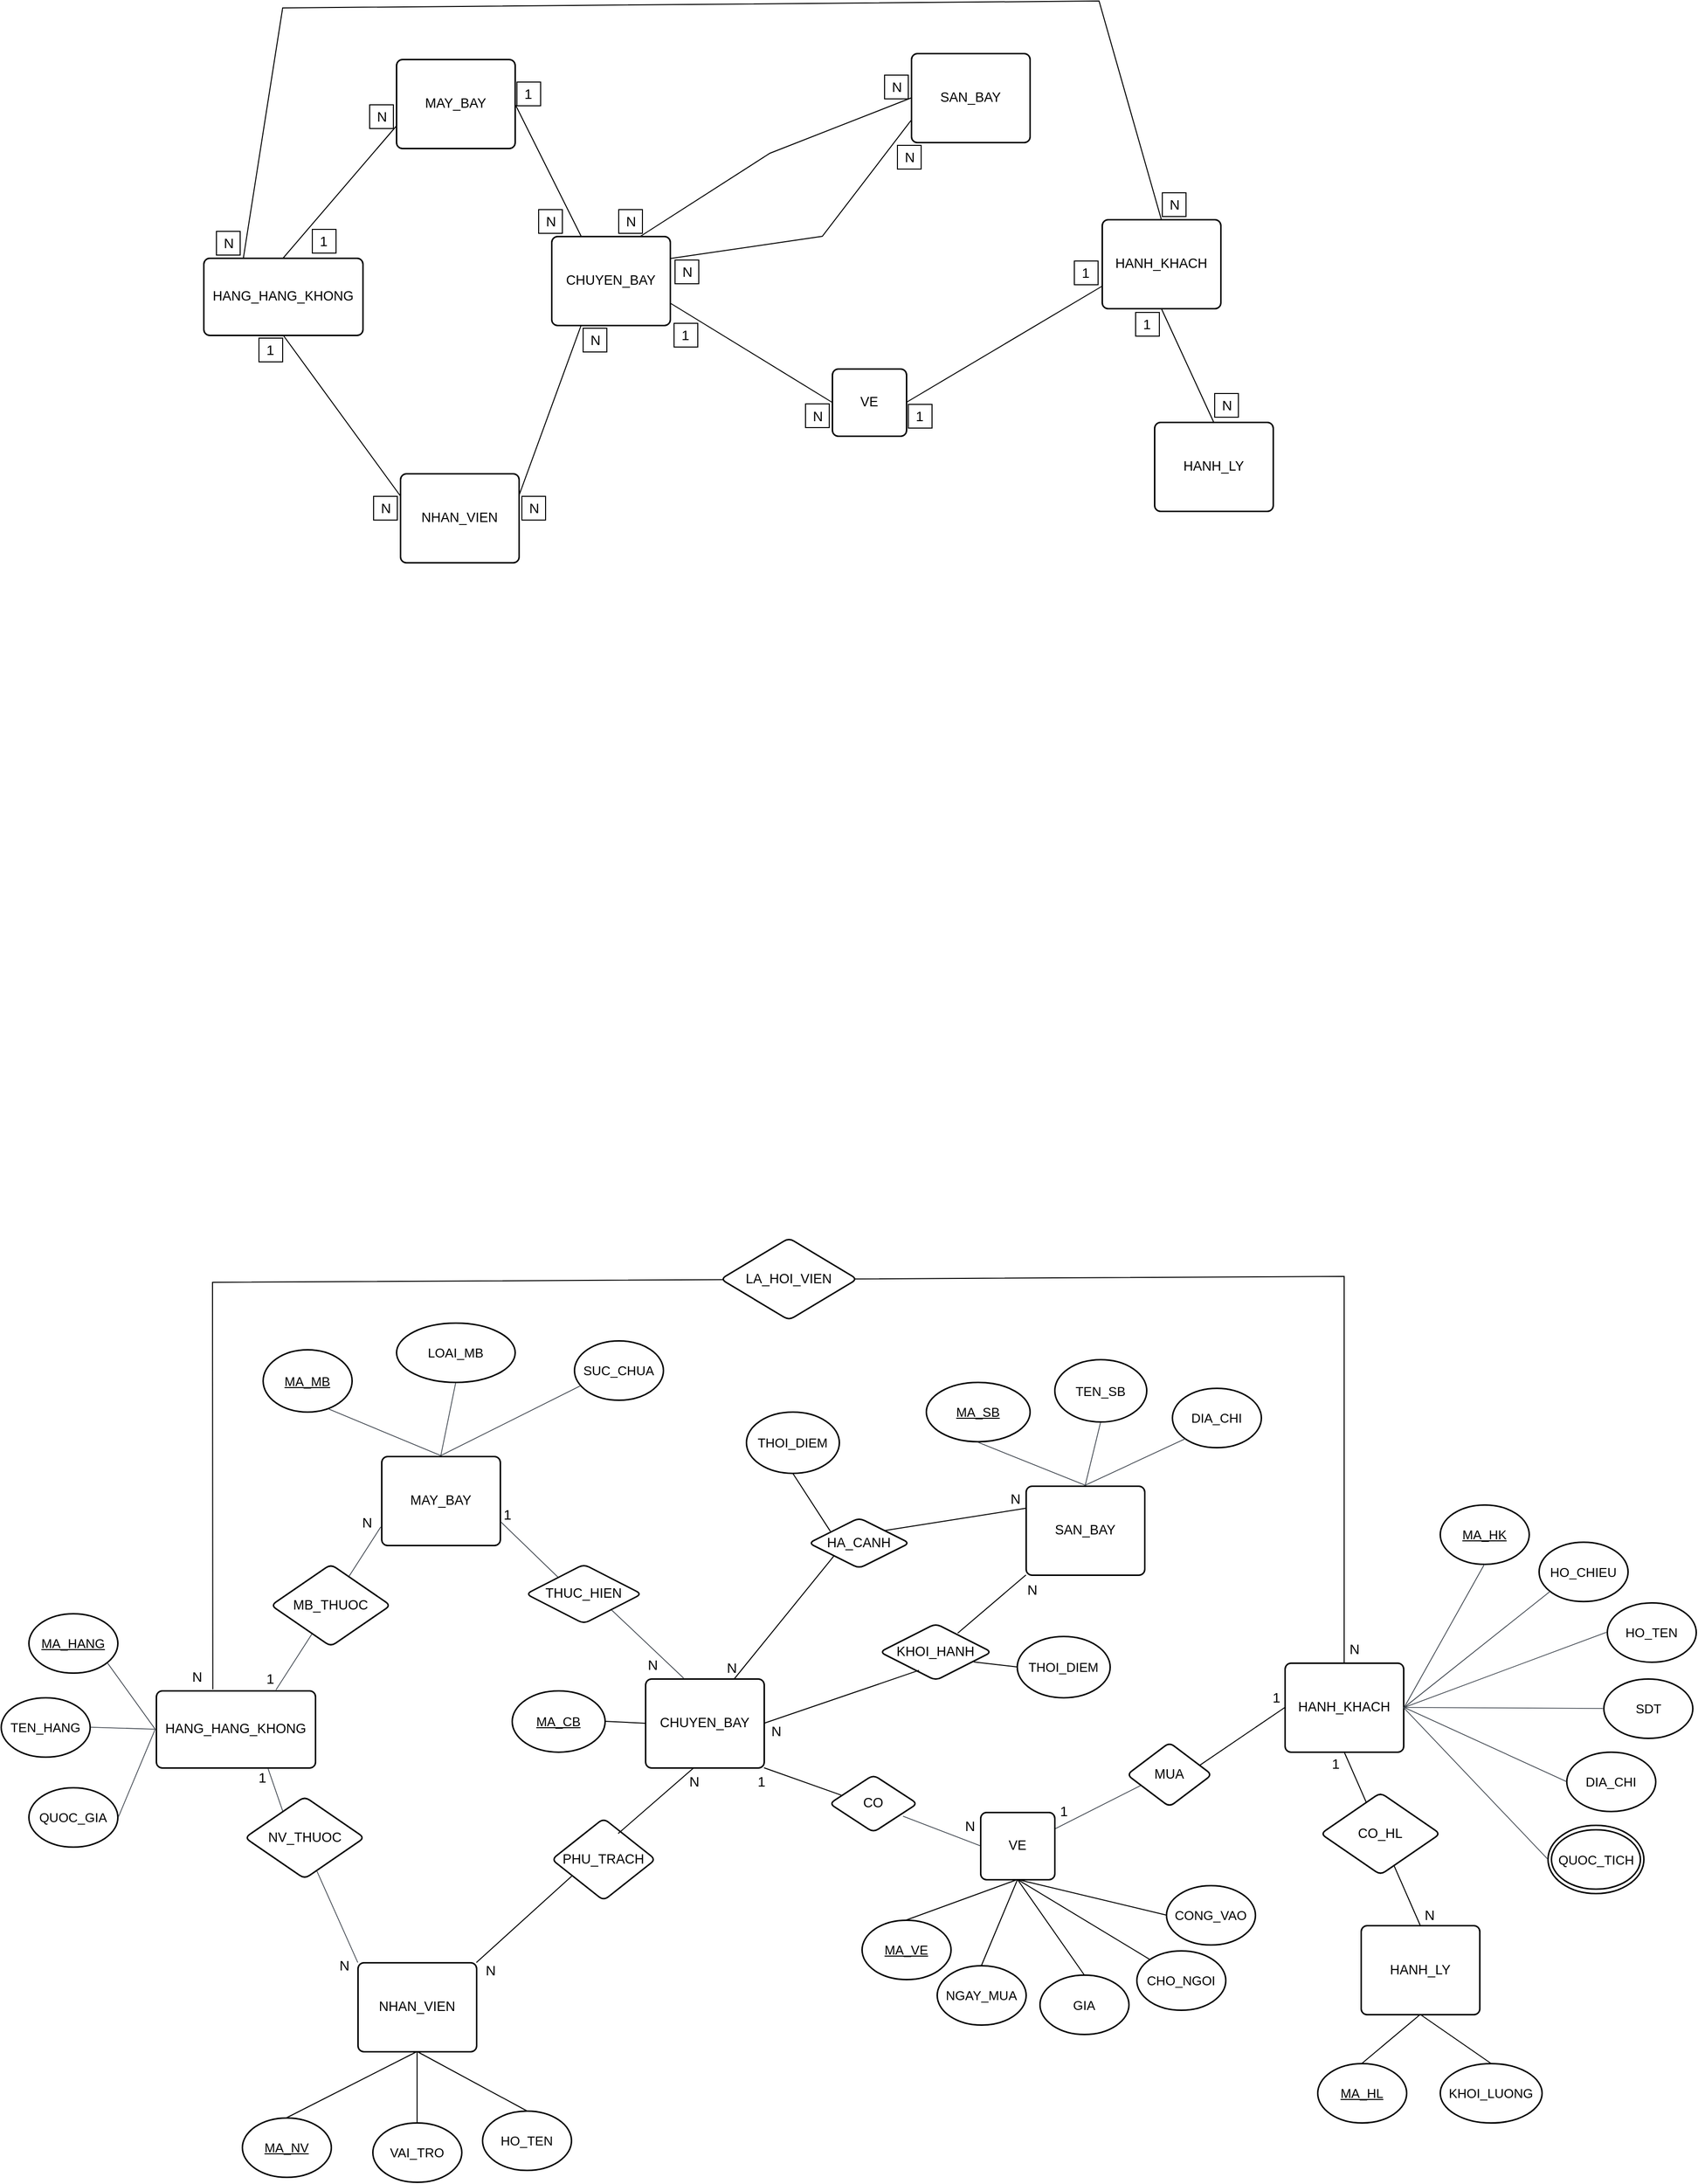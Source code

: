 <mxfile version="28.2.5">
  <diagram id="C5RBs43oDa-KdzZeNtuy" name="Page-1">
    <mxGraphModel dx="459" dy="2003" grid="0" gridSize="10" guides="1" tooltips="1" connect="1" arrows="1" fold="1" page="0" pageScale="1" pageWidth="827" pageHeight="1169" math="0" shadow="0">
      <root>
        <mxCell id="WIyWlLk6GJQsqaUBKTNV-0" />
        <mxCell id="WIyWlLk6GJQsqaUBKTNV-1" parent="WIyWlLk6GJQsqaUBKTNV-0" />
        <mxCell id="EbCY7FpWVr7447uCgCoY-18" value="" style="html=1;overflow=block;blockSpacing=1;whiteSpace=wrap;ellipse;fontSize=13;spacing=3.8;strokeOpacity=100;fillOpacity=100;rounded=1;absoluteArcSize=1;arcSize=12;fillColor=#ffffff;strokeWidth=1.5;lucidId=~awW4G8h5szt;" parent="WIyWlLk6GJQsqaUBKTNV-1" vertex="1">
          <mxGeometry x="2308" y="838" width="97" height="69" as="geometry" />
        </mxCell>
        <mxCell id="0MufIdMF5APH2sOLLNyo-0" value="HANG_HANG_KHONG" style="html=1;overflow=block;blockSpacing=1;whiteSpace=wrap;fontSize=13.5;align=center;spacing=3.8;strokeOpacity=100;rounded=1;absoluteArcSize=1;arcSize=12;strokeWidth=1.5;lucidId=9svWkZf7cL0-;" parent="WIyWlLk6GJQsqaUBKTNV-1" vertex="1">
          <mxGeometry x="900" y="702" width="161" height="78" as="geometry" />
        </mxCell>
        <mxCell id="0MufIdMF5APH2sOLLNyo-1" value="SAN_BAY" style="html=1;overflow=block;blockSpacing=1;whiteSpace=wrap;fontSize=13.5;align=center;spacing=3.8;strokeOpacity=100;rounded=1;absoluteArcSize=1;arcSize=12;strokeWidth=1.5;lucidId=CtvWD63XoL.8;" parent="WIyWlLk6GJQsqaUBKTNV-1" vertex="1">
          <mxGeometry x="1780" y="495" width="120" height="90" as="geometry" />
        </mxCell>
        <mxCell id="0MufIdMF5APH2sOLLNyo-2" value="MAY_BAY" style="html=1;overflow=block;blockSpacing=1;whiteSpace=wrap;fontSize=13.5;align=center;spacing=3.8;strokeOpacity=100;rounded=1;absoluteArcSize=1;arcSize=12;strokeWidth=1.5;lucidId=CtvWr4GmiG.C;" parent="WIyWlLk6GJQsqaUBKTNV-1" vertex="1">
          <mxGeometry x="1128" y="465" width="120" height="90" as="geometry" />
        </mxCell>
        <mxCell id="0MufIdMF5APH2sOLLNyo-3" value="CHUYEN_BAY" style="html=1;overflow=block;blockSpacing=1;whiteSpace=wrap;fontSize=13.5;align=center;spacing=3.8;strokeOpacity=100;rounded=1;absoluteArcSize=1;arcSize=12;strokeWidth=1.5;lucidId=DtvW1URH.PFn;" parent="WIyWlLk6GJQsqaUBKTNV-1" vertex="1">
          <mxGeometry x="1395" y="690" width="120" height="90" as="geometry" />
        </mxCell>
        <mxCell id="0MufIdMF5APH2sOLLNyo-4" value="HANH_KHACH" style="html=1;overflow=block;blockSpacing=1;whiteSpace=wrap;fontSize=13.5;align=center;spacing=3.8;strokeOpacity=100;rounded=1;absoluteArcSize=1;arcSize=12;strokeWidth=1.5;lucidId=DtvWl9U9GV3O;" parent="WIyWlLk6GJQsqaUBKTNV-1" vertex="1">
          <mxGeometry x="2042" y="674" width="120" height="90" as="geometry" />
        </mxCell>
        <mxCell id="0MufIdMF5APH2sOLLNyo-5" value="NHAN_VIEN" style="html=1;overflow=block;blockSpacing=1;whiteSpace=wrap;fontSize=13.5;align=center;spacing=3.8;strokeOpacity=100;rounded=1;absoluteArcSize=1;arcSize=12;strokeWidth=1.5;lucidId=7vvWGEazpDww;" parent="WIyWlLk6GJQsqaUBKTNV-1" vertex="1">
          <mxGeometry x="1104" y="977" width="120" height="90" as="geometry" />
        </mxCell>
        <mxCell id="0MufIdMF5APH2sOLLNyo-7" value="" style="html=1;jettySize=18;whiteSpace=wrap;fontSize=13;strokeColor=#3a414a;strokeOpacity=100;strokeWidth=0.8;rounded=0;startArrow=none;endArrow=none;exitX=0.753;exitY=-0.01;exitPerimeter=0;entryX=-0.006;entryY=0.793;entryPerimeter=0;lucidId=9PvWqoKUq2XI;" parent="WIyWlLk6GJQsqaUBKTNV-1" source="0MufIdMF5APH2sOLLNyo-0" target="0MufIdMF5APH2sOLLNyo-2" edge="1">
          <mxGeometry width="100" height="100" relative="1" as="geometry">
            <Array as="points" />
          </mxGeometry>
        </mxCell>
        <mxCell id="0MufIdMF5APH2sOLLNyo-10" value="" style="html=1;jettySize=18;whiteSpace=wrap;fontSize=13;strokeColor=#3a414a;strokeOpacity=100;strokeWidth=0.8;rounded=0;startArrow=none;endArrow=none;exitX=0.735;exitY=0.761;exitPerimeter=0;entryX=0.322;entryY=-0.008;entryPerimeter=0;lucidId=aQvWGNY1u0Xe;exitDx=0;exitDy=0;" parent="WIyWlLk6GJQsqaUBKTNV-1" source="LBPFuFQ8LqAtusW1L3i3-20" target="0MufIdMF5APH2sOLLNyo-3" edge="1">
          <mxGeometry width="100" height="100" relative="1" as="geometry">
            <Array as="points" />
          </mxGeometry>
        </mxCell>
        <mxCell id="0MufIdMF5APH2sOLLNyo-16" value="" style="html=1;jettySize=18;whiteSpace=wrap;fontSize=13;strokeColor=#3a414a;strokeOpacity=100;strokeWidth=0.8;rounded=0;startArrow=none;endArrow=none;exitX=1;exitY=0.25;entryX=0.181;entryY=0.662;entryPerimeter=0;lucidId=pewWWrS8i_xb;exitDx=0;exitDy=0;entryDx=0;entryDy=0;" parent="WIyWlLk6GJQsqaUBKTNV-1" source="0MufIdMF5APH2sOLLNyo-118" target="xpbbWX2cGrF6A115wWq9-13" edge="1">
          <mxGeometry width="100" height="100" relative="1" as="geometry">
            <Array as="points" />
            <mxPoint x="1788.449" y="862" as="sourcePoint" />
          </mxGeometry>
        </mxCell>
        <mxCell id="0MufIdMF5APH2sOLLNyo-18" value="" style="html=1;jettySize=18;whiteSpace=wrap;fontSize=13;strokeColor=#3a414a;strokeOpacity=100;strokeWidth=0.8;rounded=0;startArrow=none;endArrow=none;exitX=0.839;exitY=0.724;entryX=0;entryY=0.5;lucidId=QQvWDsVJxCft;exitDx=0;exitDy=0;entryDx=0;entryDy=0;exitPerimeter=0;" parent="WIyWlLk6GJQsqaUBKTNV-1" source="xpbbWX2cGrF6A115wWq9-17" target="0MufIdMF5APH2sOLLNyo-118" edge="1">
          <mxGeometry width="100" height="100" relative="1" as="geometry">
            <Array as="points" />
            <mxPoint x="1551.68" y="873" as="sourcePoint" />
            <mxPoint x="1681.551" y="862" as="targetPoint" />
          </mxGeometry>
        </mxCell>
        <mxCell id="0MufIdMF5APH2sOLLNyo-23" value="" style="html=1;jettySize=18;whiteSpace=wrap;fontSize=13;strokeColor=#3a414a;strokeOpacity=100;strokeWidth=0.8;rounded=0;startArrow=none;endArrow=none;exitX=0.601;exitY=0.899;lucidId=-QvWU3CnFaNY;exitDx=0;exitDy=0;entryX=0;entryY=0;entryDx=0;entryDy=0;exitPerimeter=0;" parent="WIyWlLk6GJQsqaUBKTNV-1" source="xpbbWX2cGrF6A115wWq9-38" target="0MufIdMF5APH2sOLLNyo-5" edge="1">
          <mxGeometry width="100" height="100" relative="1" as="geometry">
            <Array as="points" />
            <mxPoint x="1103" y="1001" as="targetPoint" />
          </mxGeometry>
        </mxCell>
        <mxCell id="0MufIdMF5APH2sOLLNyo-26" value="MA_HANG" style="html=1;overflow=block;blockSpacing=1;whiteSpace=wrap;ellipse;fontSize=13;fontStyle=4;spacing=3.8;strokeOpacity=100;fillOpacity=100;rounded=1;absoluteArcSize=1;arcSize=12;fillColor=#ffffff;strokeWidth=1.5;lucidId=K6vWwVuta015;" parent="WIyWlLk6GJQsqaUBKTNV-1" vertex="1">
          <mxGeometry x="771" y="624" width="90" height="60" as="geometry" />
        </mxCell>
        <mxCell id="0MufIdMF5APH2sOLLNyo-27" value="TEN_HANG" style="html=1;overflow=block;blockSpacing=1;whiteSpace=wrap;ellipse;fontSize=13;spacing=3.8;strokeOpacity=100;fillOpacity=100;rounded=1;absoluteArcSize=1;arcSize=12;fillColor=#ffffff;strokeWidth=1.5;lucidId=P6vWz7ogko1N;" parent="WIyWlLk6GJQsqaUBKTNV-1" vertex="1">
          <mxGeometry x="743" y="709" width="90" height="60" as="geometry" />
        </mxCell>
        <mxCell id="0MufIdMF5APH2sOLLNyo-28" value="QUOC_GIA" style="html=1;overflow=block;blockSpacing=1;whiteSpace=wrap;ellipse;fontSize=13;spacing=3.8;strokeOpacity=100;fillOpacity=100;rounded=1;absoluteArcSize=1;arcSize=12;fillColor=#ffffff;strokeWidth=1.5;lucidId=P6vWO16KDmns;" parent="WIyWlLk6GJQsqaUBKTNV-1" vertex="1">
          <mxGeometry x="771" y="800" width="90" height="60" as="geometry" />
        </mxCell>
        <mxCell id="0MufIdMF5APH2sOLLNyo-29" value="" style="html=1;jettySize=18;whiteSpace=wrap;fontSize=13;strokeColor=#3a414a;strokeOpacity=100;strokeWidth=0.8;rounded=0;startArrow=none;endArrow=none;exitX=0.886;exitY=0.833;exitPerimeter=0;entryX=-0.006;entryY=0.5;entryPerimeter=0;lucidId=f7vWsoYNsky-;" parent="WIyWlLk6GJQsqaUBKTNV-1" source="0MufIdMF5APH2sOLLNyo-26" target="0MufIdMF5APH2sOLLNyo-0" edge="1">
          <mxGeometry width="100" height="100" relative="1" as="geometry">
            <Array as="points" />
          </mxGeometry>
        </mxCell>
        <mxCell id="0MufIdMF5APH2sOLLNyo-30" value="" style="html=1;jettySize=18;whiteSpace=wrap;fontSize=13;strokeColor=#3a414a;strokeOpacity=100;strokeWidth=0.8;rounded=0;startArrow=none;endArrow=none;exitX=1.008;exitY=0.5;exitPerimeter=0;entryX=-0.006;entryY=0.5;entryPerimeter=0;lucidId=f7vW606g75we;" parent="WIyWlLk6GJQsqaUBKTNV-1" source="0MufIdMF5APH2sOLLNyo-27" target="0MufIdMF5APH2sOLLNyo-0" edge="1">
          <mxGeometry width="100" height="100" relative="1" as="geometry">
            <Array as="points" />
          </mxGeometry>
        </mxCell>
        <mxCell id="0MufIdMF5APH2sOLLNyo-31" value="" style="html=1;jettySize=18;whiteSpace=wrap;fontSize=13;strokeColor=#3a414a;strokeOpacity=100;strokeWidth=0.8;rounded=0;startArrow=none;endArrow=none;exitX=1.008;exitY=0.5;exitPerimeter=0;entryX=-0.006;entryY=0.5;entryPerimeter=0;lucidId=g7vWz.JSiBsZ;" parent="WIyWlLk6GJQsqaUBKTNV-1" source="0MufIdMF5APH2sOLLNyo-28" target="0MufIdMF5APH2sOLLNyo-0" edge="1">
          <mxGeometry width="100" height="100" relative="1" as="geometry">
            <Array as="points" />
          </mxGeometry>
        </mxCell>
        <mxCell id="0MufIdMF5APH2sOLLNyo-32" value="MA_MB" style="html=1;overflow=block;blockSpacing=1;whiteSpace=wrap;ellipse;fontSize=13;fontStyle=4;spacing=3.8;strokeOpacity=100;fillOpacity=100;rounded=1;absoluteArcSize=1;arcSize=12;fillColor=#ffffff;strokeWidth=1.5;lucidId=Z7vWDoGeqyNQ;" parent="WIyWlLk6GJQsqaUBKTNV-1" vertex="1">
          <mxGeometry x="1008" y="357" width="90" height="63" as="geometry" />
        </mxCell>
        <mxCell id="0MufIdMF5APH2sOLLNyo-33" value="LOAI_MB" style="html=1;overflow=block;blockSpacing=1;whiteSpace=wrap;ellipse;fontSize=13;spacing=3.8;strokeOpacity=100;fillOpacity=100;rounded=1;absoluteArcSize=1;arcSize=12;fillColor=#ffffff;strokeWidth=1.5;lucidId=07vWCxFzSL3a;" parent="WIyWlLk6GJQsqaUBKTNV-1" vertex="1">
          <mxGeometry x="1143" y="330" width="120" height="60" as="geometry" />
        </mxCell>
        <mxCell id="0MufIdMF5APH2sOLLNyo-34" value="TEN_SB" style="html=1;overflow=block;blockSpacing=1;whiteSpace=wrap;ellipse;fontSize=13;spacing=3.8;strokeOpacity=100;fillOpacity=100;rounded=1;absoluteArcSize=1;arcSize=12;fillColor=#ffffff;strokeWidth=1.5;lucidId=77vW8_s-u0ru;" parent="WIyWlLk6GJQsqaUBKTNV-1" vertex="1">
          <mxGeometry x="1809" y="367" width="93" height="63" as="geometry" />
        </mxCell>
        <mxCell id="0MufIdMF5APH2sOLLNyo-35" value="MA_SB" style="html=1;overflow=block;blockSpacing=1;whiteSpace=wrap;ellipse;fontSize=13;fontStyle=4;spacing=3.8;strokeOpacity=100;fillOpacity=100;rounded=1;absoluteArcSize=1;arcSize=12;fillColor=#ffffff;strokeWidth=1.5;lucidId=87vWg5euTTck;" parent="WIyWlLk6GJQsqaUBKTNV-1" vertex="1">
          <mxGeometry x="1679" y="390" width="105" height="60" as="geometry" />
        </mxCell>
        <mxCell id="0MufIdMF5APH2sOLLNyo-36" value="DIA_CHI" style="html=1;overflow=block;blockSpacing=1;whiteSpace=wrap;ellipse;fontSize=13;spacing=3.8;strokeOpacity=100;fillOpacity=100;rounded=1;absoluteArcSize=1;arcSize=12;fillColor=#ffffff;strokeWidth=1.5;lucidId=87vW7Ln3sR5P;" parent="WIyWlLk6GJQsqaUBKTNV-1" vertex="1">
          <mxGeometry x="1928" y="396" width="90" height="60" as="geometry" />
        </mxCell>
        <mxCell id="0MufIdMF5APH2sOLLNyo-38" value="" style="html=1;jettySize=18;whiteSpace=wrap;fontSize=13;strokeColor=#3a414a;strokeOpacity=100;strokeWidth=0.8;rounded=0;startArrow=none;endArrow=none;exitX=0.5;exitY=1.013;exitPerimeter=0;entryX=0.5;entryY=-0.008;entryPerimeter=0;lucidId=78vWN37sdJ4d;" parent="WIyWlLk6GJQsqaUBKTNV-1" source="0MufIdMF5APH2sOLLNyo-35" target="0MufIdMF5APH2sOLLNyo-1" edge="1">
          <mxGeometry width="100" height="100" relative="1" as="geometry">
            <Array as="points" />
          </mxGeometry>
        </mxCell>
        <mxCell id="0MufIdMF5APH2sOLLNyo-39" value="" style="html=1;jettySize=18;whiteSpace=wrap;fontSize=13;strokeColor=#3a414a;strokeOpacity=100;strokeWidth=0.8;rounded=0;startArrow=none;endArrow=none;exitX=0.5;exitY=-0.008;exitPerimeter=0;entryX=0.5;entryY=1.012;entryPerimeter=0;lucidId=78vWB~ojvQr_;" parent="WIyWlLk6GJQsqaUBKTNV-1" source="0MufIdMF5APH2sOLLNyo-1" target="0MufIdMF5APH2sOLLNyo-34" edge="1">
          <mxGeometry width="100" height="100" relative="1" as="geometry">
            <Array as="points" />
          </mxGeometry>
        </mxCell>
        <mxCell id="0MufIdMF5APH2sOLLNyo-40" value="" style="html=1;jettySize=18;whiteSpace=wrap;fontSize=13;strokeColor=#3a414a;strokeOpacity=100;strokeWidth=0.8;rounded=0;startArrow=none;endArrow=none;exitX=0.5;exitY=-0.008;exitPerimeter=0;entryX=0;entryY=1;lucidId=78vWidIHnJX8;entryDx=0;entryDy=0;" parent="WIyWlLk6GJQsqaUBKTNV-1" source="0MufIdMF5APH2sOLLNyo-1" target="0MufIdMF5APH2sOLLNyo-36" edge="1">
          <mxGeometry width="100" height="100" relative="1" as="geometry">
            <Array as="points" />
          </mxGeometry>
        </mxCell>
        <mxCell id="0MufIdMF5APH2sOLLNyo-42" value="SUC_CHUA" style="html=1;overflow=block;blockSpacing=1;whiteSpace=wrap;ellipse;fontSize=13;spacing=3.8;strokeOpacity=100;fillOpacity=100;rounded=1;absoluteArcSize=1;arcSize=12;fillColor=#ffffff;strokeWidth=1.5;lucidId=b-vWpkSAlhlF;" parent="WIyWlLk6GJQsqaUBKTNV-1" vertex="1">
          <mxGeometry x="1323" y="348" width="90" height="60" as="geometry" />
        </mxCell>
        <mxCell id="0MufIdMF5APH2sOLLNyo-43" value="" style="html=1;jettySize=18;whiteSpace=wrap;fontSize=13;strokeColor=#3a414a;strokeOpacity=100;strokeWidth=0.8;rounded=0;startArrow=none;endArrow=none;exitX=0.5;exitY=-0.008;exitPerimeter=0;entryX=0.5;entryY=1.013;entryPerimeter=0;lucidId=F-vWW20txnJB;" parent="WIyWlLk6GJQsqaUBKTNV-1" source="0MufIdMF5APH2sOLLNyo-2" target="0MufIdMF5APH2sOLLNyo-33" edge="1">
          <mxGeometry width="100" height="100" relative="1" as="geometry">
            <Array as="points" />
          </mxGeometry>
        </mxCell>
        <mxCell id="0MufIdMF5APH2sOLLNyo-44" value="" style="html=1;jettySize=18;whiteSpace=wrap;fontSize=13;strokeColor=#3a414a;strokeOpacity=100;strokeWidth=0.8;rounded=0;startArrow=none;endArrow=none;exitX=0.736;exitY=0.953;exitPerimeter=0;entryX=0.5;entryY=-0.008;entryPerimeter=0;lucidId=F-vWj54Flhmw;" parent="WIyWlLk6GJQsqaUBKTNV-1" source="0MufIdMF5APH2sOLLNyo-32" target="0MufIdMF5APH2sOLLNyo-2" edge="1">
          <mxGeometry width="100" height="100" relative="1" as="geometry">
            <Array as="points" />
          </mxGeometry>
        </mxCell>
        <mxCell id="0MufIdMF5APH2sOLLNyo-45" value="" style="html=1;jettySize=18;whiteSpace=wrap;fontSize=13;strokeColor=#3a414a;strokeOpacity=100;strokeWidth=0.8;rounded=0;startArrow=none;endArrow=none;exitX=0.5;exitY=-0.008;exitPerimeter=0;entryX=0.065;entryY=0.765;entryPerimeter=0;lucidId=F-vWIwtpTOH5;" parent="WIyWlLk6GJQsqaUBKTNV-1" source="0MufIdMF5APH2sOLLNyo-2" target="0MufIdMF5APH2sOLLNyo-42" edge="1">
          <mxGeometry width="100" height="100" relative="1" as="geometry">
            <Array as="points" />
          </mxGeometry>
        </mxCell>
        <mxCell id="0MufIdMF5APH2sOLLNyo-46" value="HO_TEN" style="html=1;overflow=block;blockSpacing=1;whiteSpace=wrap;ellipse;fontSize=13;spacing=3.8;strokeOpacity=100;fillOpacity=100;rounded=1;absoluteArcSize=1;arcSize=12;fillColor=#ffffff;strokeWidth=1.5;lucidId=d~vWjvuFQ6nA;" parent="WIyWlLk6GJQsqaUBKTNV-1" vertex="1">
          <mxGeometry x="1230" y="1127" width="90" height="60" as="geometry" />
        </mxCell>
        <mxCell id="0MufIdMF5APH2sOLLNyo-47" value="VAI_TRO" style="html=1;overflow=block;blockSpacing=1;whiteSpace=wrap;ellipse;fontSize=13;spacing=3.8;strokeOpacity=100;fillOpacity=100;rounded=1;absoluteArcSize=1;arcSize=12;fillColor=#ffffff;strokeWidth=1.5;lucidId=d~vW06l7anRX;" parent="WIyWlLk6GJQsqaUBKTNV-1" vertex="1">
          <mxGeometry x="1119" y="1139" width="90" height="60" as="geometry" />
        </mxCell>
        <mxCell id="0MufIdMF5APH2sOLLNyo-48" value="MA_NV" style="html=1;overflow=block;blockSpacing=1;whiteSpace=wrap;ellipse;fontSize=13;fontStyle=4;spacing=3.8;strokeOpacity=100;fillOpacity=100;rounded=1;absoluteArcSize=1;arcSize=12;fillColor=#ffffff;strokeWidth=1.5;lucidId=e~vWB5wRytt7;" parent="WIyWlLk6GJQsqaUBKTNV-1" vertex="1">
          <mxGeometry x="987" y="1134" width="90" height="60" as="geometry" />
        </mxCell>
        <mxCell id="0MufIdMF5APH2sOLLNyo-49" value="HO_CHIEU" style="html=1;overflow=block;blockSpacing=1;whiteSpace=wrap;ellipse;fontSize=13;spacing=3.8;strokeOpacity=100;fillOpacity=100;rounded=1;absoluteArcSize=1;arcSize=12;fillColor=#ffffff;strokeWidth=1.5;lucidId=m~vWSh5St8wy;" parent="WIyWlLk6GJQsqaUBKTNV-1" vertex="1">
          <mxGeometry x="2299" y="551.61" width="90" height="60" as="geometry" />
        </mxCell>
        <mxCell id="0MufIdMF5APH2sOLLNyo-53" value="MA_HK" style="html=1;overflow=block;blockSpacing=1;whiteSpace=wrap;ellipse;fontSize=13;fontStyle=4;spacing=3.8;strokeOpacity=100;fillOpacity=100;rounded=1;absoluteArcSize=1;arcSize=12;fillColor=#ffffff;strokeWidth=1.5;lucidId=IawWd21qAjz9;" parent="WIyWlLk6GJQsqaUBKTNV-1" vertex="1">
          <mxGeometry x="2199" y="514" width="90" height="60" as="geometry" />
        </mxCell>
        <mxCell id="0MufIdMF5APH2sOLLNyo-54" value="HO_TEN" style="html=1;overflow=block;blockSpacing=1;whiteSpace=wrap;ellipse;fontSize=13;spacing=3.8;strokeOpacity=100;fillOpacity=100;rounded=1;absoluteArcSize=1;arcSize=12;fillColor=#ffffff;strokeWidth=1.5;lucidId=IawW-lQsyz4L;" parent="WIyWlLk6GJQsqaUBKTNV-1" vertex="1">
          <mxGeometry x="2368" y="613" width="90" height="60" as="geometry" />
        </mxCell>
        <mxCell id="0MufIdMF5APH2sOLLNyo-55" value="SDT" style="html=1;overflow=block;blockSpacing=1;whiteSpace=wrap;ellipse;fontSize=13;spacing=3.8;strokeOpacity=100;fillOpacity=100;rounded=1;absoluteArcSize=1;arcSize=12;fillColor=#ffffff;strokeWidth=1.5;lucidId=JawWLR50iTmW;" parent="WIyWlLk6GJQsqaUBKTNV-1" vertex="1">
          <mxGeometry x="2364.5" y="690" width="90" height="60" as="geometry" />
        </mxCell>
        <mxCell id="0MufIdMF5APH2sOLLNyo-56" value="DIA_CHI" style="html=1;overflow=block;blockSpacing=1;whiteSpace=wrap;ellipse;fontSize=13;spacing=3.8;strokeOpacity=100;fillOpacity=100;rounded=1;absoluteArcSize=1;arcSize=12;fillColor=#ffffff;strokeWidth=1.5;lucidId=~awW4G8h5szt;" parent="WIyWlLk6GJQsqaUBKTNV-1" vertex="1">
          <mxGeometry x="2327" y="764" width="90" height="60" as="geometry" />
        </mxCell>
        <mxCell id="0MufIdMF5APH2sOLLNyo-57" value="" style="html=1;jettySize=18;whiteSpace=wrap;fontSize=13;strokeColor=#3a414a;strokeOpacity=100;strokeWidth=0.8;rounded=0;startArrow=none;endArrow=none;exitX=0.5;exitY=1;entryX=1.006;entryY=0.5;entryPerimeter=0;lucidId=ibwWEkK-_1NE;exitDx=0;exitDy=0;" parent="WIyWlLk6GJQsqaUBKTNV-1" source="0MufIdMF5APH2sOLLNyo-53" target="0MufIdMF5APH2sOLLNyo-4" edge="1">
          <mxGeometry width="100" height="100" relative="1" as="geometry">
            <Array as="points" />
            <mxPoint x="2225" y="625" as="sourcePoint" />
          </mxGeometry>
        </mxCell>
        <mxCell id="0MufIdMF5APH2sOLLNyo-58" value="" style="html=1;jettySize=18;whiteSpace=wrap;fontSize=13;strokeColor=#3a414a;strokeOpacity=100;strokeWidth=0.8;rounded=0;startArrow=none;endArrow=none;exitX=0.12;exitY=0.84;exitPerimeter=0;entryX=1.006;entryY=0.5;entryPerimeter=0;lucidId=pbwWl-rDur.S;" parent="WIyWlLk6GJQsqaUBKTNV-1" source="0MufIdMF5APH2sOLLNyo-49" target="0MufIdMF5APH2sOLLNyo-4" edge="1">
          <mxGeometry width="100" height="100" relative="1" as="geometry">
            <Array as="points" />
          </mxGeometry>
        </mxCell>
        <mxCell id="0MufIdMF5APH2sOLLNyo-59" value="" style="html=1;jettySize=18;whiteSpace=wrap;fontSize=13;strokeColor=#3a414a;strokeOpacity=100;strokeWidth=0.8;rounded=0;startArrow=none;endArrow=none;exitX=-0.008;exitY=0.5;exitPerimeter=0;entryX=1.006;entryY=0.5;entryPerimeter=0;lucidId=EbwWiIlOt5NG;" parent="WIyWlLk6GJQsqaUBKTNV-1" source="0MufIdMF5APH2sOLLNyo-54" target="0MufIdMF5APH2sOLLNyo-4" edge="1">
          <mxGeometry width="100" height="100" relative="1" as="geometry">
            <Array as="points" />
          </mxGeometry>
        </mxCell>
        <mxCell id="0MufIdMF5APH2sOLLNyo-60" value="" style="html=1;jettySize=18;whiteSpace=wrap;fontSize=13;strokeColor=#3a414a;strokeOpacity=100;strokeWidth=0.8;rounded=0;startArrow=none;endArrow=none;exitX=-0.008;exitY=0.5;exitPerimeter=0;entryX=1.006;entryY=0.5;entryPerimeter=0;lucidId=KbwW8-bsBVOw;" parent="WIyWlLk6GJQsqaUBKTNV-1" source="0MufIdMF5APH2sOLLNyo-55" target="0MufIdMF5APH2sOLLNyo-4" edge="1">
          <mxGeometry width="100" height="100" relative="1" as="geometry">
            <Array as="points" />
          </mxGeometry>
        </mxCell>
        <mxCell id="0MufIdMF5APH2sOLLNyo-61" value="" style="html=1;jettySize=18;whiteSpace=wrap;fontSize=13;strokeColor=#3a414a;strokeOpacity=100;strokeWidth=0.8;rounded=0;startArrow=none;endArrow=none;exitX=0;exitY=0.5;entryX=1.006;entryY=0.5;entryPerimeter=0;lucidId=TbwW2kYxV~A_;exitDx=0;exitDy=0;" parent="WIyWlLk6GJQsqaUBKTNV-1" source="0MufIdMF5APH2sOLLNyo-56" target="0MufIdMF5APH2sOLLNyo-4" edge="1">
          <mxGeometry width="100" height="100" relative="1" as="geometry">
            <Array as="points" />
          </mxGeometry>
        </mxCell>
        <mxCell id="0MufIdMF5APH2sOLLNyo-86" value="&lt;font style=&quot;font-size: 14px;&quot;&gt;1&lt;/font&gt;" style="text;html=1;align=center;verticalAlign=middle;resizable=0;points=[];autosize=1;strokeColor=none;fillColor=none;" parent="WIyWlLk6GJQsqaUBKTNV-1" vertex="1">
          <mxGeometry x="1000" y="675" width="30" height="30" as="geometry" />
        </mxCell>
        <mxCell id="0MufIdMF5APH2sOLLNyo-89" value="&lt;span style=&quot;font-size: 14px;&quot;&gt;N&lt;/span&gt;" style="text;html=1;align=center;verticalAlign=middle;resizable=0;points=[];autosize=1;strokeColor=none;fillColor=none;" parent="WIyWlLk6GJQsqaUBKTNV-1" vertex="1">
          <mxGeometry x="1098" y="517" width="30" height="30" as="geometry" />
        </mxCell>
        <mxCell id="0MufIdMF5APH2sOLLNyo-90" value="&lt;font style=&quot;font-size: 14px;&quot;&gt;1&lt;/font&gt;" style="text;html=1;align=center;verticalAlign=middle;resizable=0;points=[];autosize=1;strokeColor=none;fillColor=none;" parent="WIyWlLk6GJQsqaUBKTNV-1" vertex="1">
          <mxGeometry x="1240" y="509" width="30" height="30" as="geometry" />
        </mxCell>
        <mxCell id="0MufIdMF5APH2sOLLNyo-91" value="&lt;span style=&quot;font-size: 14px;&quot;&gt;N&lt;/span&gt;" style="text;html=1;align=center;verticalAlign=middle;resizable=0;points=[];autosize=1;strokeColor=none;fillColor=none;" parent="WIyWlLk6GJQsqaUBKTNV-1" vertex="1">
          <mxGeometry x="1387" y="661" width="30" height="30" as="geometry" />
        </mxCell>
        <mxCell id="0MufIdMF5APH2sOLLNyo-93" value="&lt;span style=&quot;font-size: 14px;&quot;&gt;N&lt;/span&gt;" style="text;html=1;align=center;verticalAlign=middle;resizable=0;points=[];autosize=1;strokeColor=none;fillColor=none;" parent="WIyWlLk6GJQsqaUBKTNV-1" vertex="1">
          <mxGeometry x="1467" y="664" width="30" height="30" as="geometry" />
        </mxCell>
        <mxCell id="0MufIdMF5APH2sOLLNyo-99" value="&lt;span style=&quot;font-size: 14px;&quot;&gt;1&lt;/span&gt;" style="text;html=1;align=center;verticalAlign=middle;resizable=0;points=[];autosize=1;strokeColor=none;fillColor=none;" parent="WIyWlLk6GJQsqaUBKTNV-1" vertex="1">
          <mxGeometry x="1499" y="779.5" width="26" height="29" as="geometry" />
        </mxCell>
        <mxCell id="0MufIdMF5APH2sOLLNyo-104" value="&lt;span style=&quot;font-size: 14px;&quot;&gt;N&lt;/span&gt;" style="text;html=1;align=center;verticalAlign=middle;resizable=0;points=[];autosize=1;strokeColor=none;fillColor=none;" parent="WIyWlLk6GJQsqaUBKTNV-1" vertex="1">
          <mxGeometry x="1224" y="970" width="28" height="29" as="geometry" />
        </mxCell>
        <mxCell id="0MufIdMF5APH2sOLLNyo-106" value="&lt;font style=&quot;font-size: 14px;&quot;&gt;1&lt;/font&gt;" style="text;html=1;align=center;verticalAlign=middle;resizable=0;points=[];autosize=1;strokeColor=none;fillColor=none;" parent="WIyWlLk6GJQsqaUBKTNV-1" vertex="1">
          <mxGeometry x="992" y="775" width="30" height="30" as="geometry" />
        </mxCell>
        <mxCell id="0MufIdMF5APH2sOLLNyo-111" value="&lt;u&gt;MA_VE&lt;/u&gt;" style="html=1;overflow=block;blockSpacing=1;whiteSpace=wrap;ellipse;fontSize=13;spacing=3.8;strokeOpacity=100;fillOpacity=100;rounded=1;absoluteArcSize=1;arcSize=12;fillColor=#ffffff;strokeWidth=1.5;lucidId=d~vW06l7anRX;" parent="WIyWlLk6GJQsqaUBKTNV-1" vertex="1">
          <mxGeometry x="1614" y="934" width="90" height="60" as="geometry" />
        </mxCell>
        <mxCell id="0MufIdMF5APH2sOLLNyo-112" value="NGAY_MUA" style="html=1;overflow=block;blockSpacing=1;whiteSpace=wrap;ellipse;fontSize=13;spacing=3.8;strokeOpacity=100;fillOpacity=100;rounded=1;absoluteArcSize=1;arcSize=12;fillColor=#ffffff;strokeWidth=1.5;lucidId=d~vW06l7anRX;" parent="WIyWlLk6GJQsqaUBKTNV-1" vertex="1">
          <mxGeometry x="1690" y="980" width="90" height="60" as="geometry" />
        </mxCell>
        <mxCell id="0MufIdMF5APH2sOLLNyo-113" value="GIA" style="html=1;overflow=block;blockSpacing=1;whiteSpace=wrap;ellipse;fontSize=13;spacing=3.8;strokeOpacity=100;fillOpacity=100;rounded=1;absoluteArcSize=1;arcSize=12;fillColor=#ffffff;strokeWidth=1.5;lucidId=d~vW06l7anRX;" parent="WIyWlLk6GJQsqaUBKTNV-1" vertex="1">
          <mxGeometry x="1794" y="989.5" width="90" height="60" as="geometry" />
        </mxCell>
        <mxCell id="0MufIdMF5APH2sOLLNyo-118" value="VE" style="html=1;overflow=block;blockSpacing=1;whiteSpace=wrap;fontSize=13.5;align=center;spacing=3.8;strokeOpacity=100;rounded=1;absoluteArcSize=1;arcSize=12;strokeWidth=1.5;lucidId=kwvW2yrk8fg5;" parent="WIyWlLk6GJQsqaUBKTNV-1" vertex="1">
          <mxGeometry x="1734" y="825" width="75" height="68" as="geometry" />
        </mxCell>
        <mxCell id="0MufIdMF5APH2sOLLNyo-129" value="&lt;span style=&quot;font-size: 14px;&quot;&gt;1&lt;/span&gt;" style="text;html=1;align=center;verticalAlign=middle;resizable=0;points=[];autosize=1;strokeColor=none;fillColor=none;" parent="WIyWlLk6GJQsqaUBKTNV-1" vertex="1">
          <mxGeometry x="2018" y="694" width="30" height="30" as="geometry" />
        </mxCell>
        <mxCell id="0MufIdMF5APH2sOLLNyo-136" value="" style="endArrow=none;html=1;rounded=0;entryX=0.5;entryY=1;entryDx=0;entryDy=0;exitX=0.5;exitY=0;exitDx=0;exitDy=0;" parent="WIyWlLk6GJQsqaUBKTNV-1" source="0MufIdMF5APH2sOLLNyo-111" target="0MufIdMF5APH2sOLLNyo-118" edge="1">
          <mxGeometry width="50" height="50" relative="1" as="geometry">
            <mxPoint x="1769" y="994" as="sourcePoint" />
            <mxPoint x="1819" y="944" as="targetPoint" />
          </mxGeometry>
        </mxCell>
        <mxCell id="0MufIdMF5APH2sOLLNyo-137" value="" style="endArrow=none;html=1;rounded=0;entryX=0.5;entryY=1;entryDx=0;entryDy=0;exitX=0.5;exitY=0;exitDx=0;exitDy=0;" parent="WIyWlLk6GJQsqaUBKTNV-1" source="0MufIdMF5APH2sOLLNyo-112" target="0MufIdMF5APH2sOLLNyo-118" edge="1">
          <mxGeometry width="50" height="50" relative="1" as="geometry">
            <mxPoint x="1769" y="994" as="sourcePoint" />
            <mxPoint x="1819" y="944" as="targetPoint" />
          </mxGeometry>
        </mxCell>
        <mxCell id="0MufIdMF5APH2sOLLNyo-138" value="" style="endArrow=none;html=1;rounded=0;entryX=0.5;entryY=1;entryDx=0;entryDy=0;exitX=0.5;exitY=0;exitDx=0;exitDy=0;" parent="WIyWlLk6GJQsqaUBKTNV-1" source="0MufIdMF5APH2sOLLNyo-113" target="0MufIdMF5APH2sOLLNyo-118" edge="1">
          <mxGeometry width="50" height="50" relative="1" as="geometry">
            <mxPoint x="1769" y="994" as="sourcePoint" />
            <mxPoint x="1819" y="944" as="targetPoint" />
          </mxGeometry>
        </mxCell>
        <mxCell id="xpbbWX2cGrF6A115wWq9-0" value="CHO_NGOI" style="html=1;overflow=block;blockSpacing=1;whiteSpace=wrap;ellipse;fontSize=13;spacing=3.8;strokeOpacity=100;fillOpacity=100;rounded=1;absoluteArcSize=1;arcSize=12;fillColor=#ffffff;strokeWidth=1.5;lucidId=d~vW06l7anRX;" parent="WIyWlLk6GJQsqaUBKTNV-1" vertex="1">
          <mxGeometry x="1892" y="965" width="90" height="60" as="geometry" />
        </mxCell>
        <mxCell id="xpbbWX2cGrF6A115wWq9-1" value="" style="endArrow=none;html=1;rounded=0;entryX=0.5;entryY=1;entryDx=0;entryDy=0;exitX=0;exitY=0;exitDx=0;exitDy=0;" parent="WIyWlLk6GJQsqaUBKTNV-1" source="xpbbWX2cGrF6A115wWq9-0" target="0MufIdMF5APH2sOLLNyo-118" edge="1">
          <mxGeometry width="50" height="50" relative="1" as="geometry">
            <mxPoint x="1439" y="988" as="sourcePoint" />
            <mxPoint x="1489" y="938" as="targetPoint" />
          </mxGeometry>
        </mxCell>
        <mxCell id="xpbbWX2cGrF6A115wWq9-2" value="&lt;u&gt;MA_CB&lt;/u&gt;" style="html=1;overflow=block;blockSpacing=1;whiteSpace=wrap;ellipse;fontSize=13;spacing=3.8;strokeOpacity=100;fillOpacity=100;rounded=1;absoluteArcSize=1;arcSize=12;fillColor=#ffffff;strokeWidth=1.5;lucidId=d~vW06l7anRX;" parent="WIyWlLk6GJQsqaUBKTNV-1" vertex="1">
          <mxGeometry x="1260" y="702" width="94" height="62" as="geometry" />
        </mxCell>
        <mxCell id="EbCY7FpWVr7447uCgCoY-16" value="" style="edgeStyle=orthogonalEdgeStyle;rounded=0;orthogonalLoop=1;jettySize=auto;html=1;" parent="WIyWlLk6GJQsqaUBKTNV-1" edge="1">
          <mxGeometry relative="1" as="geometry">
            <mxPoint x="1381" y="741" as="targetPoint" />
          </mxGeometry>
        </mxCell>
        <mxCell id="xpbbWX2cGrF6A115wWq9-6" value="" style="endArrow=none;html=1;rounded=0;entryX=0;entryY=0.5;entryDx=0;entryDy=0;exitX=1;exitY=0.5;exitDx=0;exitDy=0;" parent="WIyWlLk6GJQsqaUBKTNV-1" source="xpbbWX2cGrF6A115wWq9-2" target="0MufIdMF5APH2sOLLNyo-3" edge="1">
          <mxGeometry width="50" height="50" relative="1" as="geometry">
            <mxPoint x="1338" y="797" as="sourcePoint" />
            <mxPoint x="1388" y="747" as="targetPoint" />
          </mxGeometry>
        </mxCell>
        <mxCell id="xpbbWX2cGrF6A115wWq9-13" value="MUA" style="html=1;overflow=block;blockSpacing=1;whiteSpace=wrap;shape=rhombus;fontSize=13.5;align=center;spacing=3.8;strokeOpacity=100;rounded=1;absoluteArcSize=1;arcSize=12;strokeWidth=1.5;lucidId=.dwWf7mM5bIR;" parent="WIyWlLk6GJQsqaUBKTNV-1" vertex="1">
          <mxGeometry x="1882" y="754.22" width="86" height="65" as="geometry" />
        </mxCell>
        <mxCell id="xpbbWX2cGrF6A115wWq9-16" value="" style="endArrow=none;html=1;rounded=0;entryX=0;entryY=0.5;entryDx=0;entryDy=0;exitX=0.858;exitY=0.359;exitDx=0;exitDy=0;exitPerimeter=0;" parent="WIyWlLk6GJQsqaUBKTNV-1" source="xpbbWX2cGrF6A115wWq9-13" target="0MufIdMF5APH2sOLLNyo-4" edge="1">
          <mxGeometry width="50" height="50" relative="1" as="geometry">
            <mxPoint x="1906" y="594" as="sourcePoint" />
            <mxPoint x="1541" y="752" as="targetPoint" />
          </mxGeometry>
        </mxCell>
        <mxCell id="xpbbWX2cGrF6A115wWq9-17" value="CO" style="html=1;overflow=block;blockSpacing=1;whiteSpace=wrap;shape=rhombus;fontSize=13.5;align=center;spacing=3.8;strokeOpacity=100;rounded=1;absoluteArcSize=1;arcSize=12;strokeWidth=1.5;lucidId=.dwWf7mM5bIR;" parent="WIyWlLk6GJQsqaUBKTNV-1" vertex="1">
          <mxGeometry x="1581" y="787" width="89" height="58" as="geometry" />
        </mxCell>
        <mxCell id="xpbbWX2cGrF6A115wWq9-18" value="" style="endArrow=none;html=1;rounded=0;entryX=0.136;entryY=0.357;entryDx=0;entryDy=0;exitX=1;exitY=1;exitDx=0;exitDy=0;entryPerimeter=0;" parent="WIyWlLk6GJQsqaUBKTNV-1" source="0MufIdMF5APH2sOLLNyo-3" target="xpbbWX2cGrF6A115wWq9-17" edge="1">
          <mxGeometry width="50" height="50" relative="1" as="geometry">
            <mxPoint x="1565" y="770" as="sourcePoint" />
            <mxPoint x="1636" y="735" as="targetPoint" />
          </mxGeometry>
        </mxCell>
        <mxCell id="xpbbWX2cGrF6A115wWq9-20" value="HANH_LY" style="html=1;overflow=block;blockSpacing=1;whiteSpace=wrap;fontSize=13.5;align=center;spacing=3.8;strokeOpacity=100;rounded=1;absoluteArcSize=1;arcSize=12;strokeWidth=1.5;lucidId=DtvWl9U9GV3O;" parent="WIyWlLk6GJQsqaUBKTNV-1" vertex="1">
          <mxGeometry x="2119" y="939.5" width="120" height="90" as="geometry" />
        </mxCell>
        <mxCell id="xpbbWX2cGrF6A115wWq9-21" value="" style="endArrow=none;html=1;rounded=0;entryX=0.5;entryY=1;entryDx=0;entryDy=0;exitX=0.5;exitY=0;exitDx=0;exitDy=0;" parent="WIyWlLk6GJQsqaUBKTNV-1" source="xpbbWX2cGrF6A115wWq9-20" target="0MufIdMF5APH2sOLLNyo-4" edge="1">
          <mxGeometry width="50" height="50" relative="1" as="geometry">
            <mxPoint x="1814" y="921" as="sourcePoint" />
            <mxPoint x="2083" y="778" as="targetPoint" />
          </mxGeometry>
        </mxCell>
        <mxCell id="xpbbWX2cGrF6A115wWq9-22" value="&lt;span style=&quot;font-size: 14px;&quot;&gt;1&lt;/span&gt;" style="text;html=1;align=center;verticalAlign=middle;resizable=0;points=[];autosize=1;strokeColor=none;fillColor=none;" parent="WIyWlLk6GJQsqaUBKTNV-1" vertex="1">
          <mxGeometry x="2078" y="760.5" width="30" height="30" as="geometry" />
        </mxCell>
        <mxCell id="xpbbWX2cGrF6A115wWq9-23" value="&lt;span style=&quot;font-size: 14px;&quot;&gt;N&lt;/span&gt;" style="text;html=1;align=center;verticalAlign=middle;resizable=0;points=[];autosize=1;strokeColor=none;fillColor=none;" parent="WIyWlLk6GJQsqaUBKTNV-1" vertex="1">
          <mxGeometry x="2174" y="914" width="28" height="29" as="geometry" />
        </mxCell>
        <mxCell id="xpbbWX2cGrF6A115wWq9-24" value="MA_HL" style="html=1;overflow=block;blockSpacing=1;whiteSpace=wrap;ellipse;fontSize=13;fontStyle=4;spacing=3.8;strokeOpacity=100;fillOpacity=100;rounded=1;absoluteArcSize=1;arcSize=12;fillColor=#ffffff;strokeWidth=1.5;lucidId=FcwW-4S.eVCu;" parent="WIyWlLk6GJQsqaUBKTNV-1" vertex="1">
          <mxGeometry x="2075" y="1079" width="90" height="60" as="geometry" />
        </mxCell>
        <mxCell id="xpbbWX2cGrF6A115wWq9-26" value="KHOI_LUONG" style="html=1;overflow=block;blockSpacing=1;whiteSpace=wrap;ellipse;fontSize=13;spacing=3.8;strokeOpacity=100;fillOpacity=100;rounded=1;absoluteArcSize=1;arcSize=12;fillColor=#ffffff;strokeWidth=1.5;lucidId=GcwWh9LCixre;" parent="WIyWlLk6GJQsqaUBKTNV-1" vertex="1">
          <mxGeometry x="2199" y="1079" width="103" height="60" as="geometry" />
        </mxCell>
        <mxCell id="xpbbWX2cGrF6A115wWq9-27" value="" style="endArrow=none;html=1;rounded=0;entryX=0.5;entryY=1;entryDx=0;entryDy=0;exitX=0.5;exitY=0;exitDx=0;exitDy=0;" parent="WIyWlLk6GJQsqaUBKTNV-1" source="xpbbWX2cGrF6A115wWq9-24" target="xpbbWX2cGrF6A115wWq9-20" edge="1">
          <mxGeometry width="50" height="50" relative="1" as="geometry">
            <mxPoint x="1814" y="921" as="sourcePoint" />
            <mxPoint x="1864" y="871" as="targetPoint" />
          </mxGeometry>
        </mxCell>
        <mxCell id="xpbbWX2cGrF6A115wWq9-28" value="" style="endArrow=none;html=1;rounded=0;entryX=0.5;entryY=1;entryDx=0;entryDy=0;exitX=0.5;exitY=0;exitDx=0;exitDy=0;" parent="WIyWlLk6GJQsqaUBKTNV-1" source="xpbbWX2cGrF6A115wWq9-26" target="xpbbWX2cGrF6A115wWq9-20" edge="1">
          <mxGeometry width="50" height="50" relative="1" as="geometry">
            <mxPoint x="1814" y="921" as="sourcePoint" />
            <mxPoint x="1864" y="871" as="targetPoint" />
          </mxGeometry>
        </mxCell>
        <mxCell id="xpbbWX2cGrF6A115wWq9-29" value="" style="endArrow=none;html=1;rounded=0;entryX=0.5;entryY=0;entryDx=0;entryDy=0;exitX=0.356;exitY=-0.016;exitDx=0;exitDy=0;exitPerimeter=0;" parent="WIyWlLk6GJQsqaUBKTNV-1" source="0MufIdMF5APH2sOLLNyo-0" target="0MufIdMF5APH2sOLLNyo-4" edge="1">
          <mxGeometry width="50" height="50" relative="1" as="geometry">
            <mxPoint x="1508" y="721" as="sourcePoint" />
            <mxPoint x="1558" y="671" as="targetPoint" />
            <Array as="points">
              <mxPoint x="957" y="289" />
              <mxPoint x="2102" y="283" />
            </Array>
          </mxGeometry>
        </mxCell>
        <mxCell id="xpbbWX2cGrF6A115wWq9-30" value="LA_HOI_VIEN" style="html=1;overflow=block;blockSpacing=1;whiteSpace=wrap;shape=rhombus;fontSize=13.5;align=center;spacing=3.8;strokeOpacity=100;rounded=1;absoluteArcSize=1;arcSize=12;strokeWidth=1.5;lucidId=.dwWf7mM5bIR;" parent="WIyWlLk6GJQsqaUBKTNV-1" vertex="1">
          <mxGeometry x="1471" y="244" width="138" height="83" as="geometry" />
        </mxCell>
        <mxCell id="xpbbWX2cGrF6A115wWq9-33" value="&lt;span style=&quot;font-size: 14px;&quot;&gt;N&lt;/span&gt;" style="text;html=1;align=center;verticalAlign=middle;resizable=0;points=[];autosize=1;strokeColor=none;fillColor=none;" parent="WIyWlLk6GJQsqaUBKTNV-1" vertex="1">
          <mxGeometry x="927" y="673" width="28" height="29" as="geometry" />
        </mxCell>
        <mxCell id="xpbbWX2cGrF6A115wWq9-35" value="MB_THUOC" style="html=1;overflow=block;blockSpacing=1;whiteSpace=wrap;shape=rhombus;fontSize=13.5;align=center;spacing=3.8;strokeOpacity=100;rounded=1;absoluteArcSize=1;arcSize=12;strokeWidth=1.5;lucidId=.dwWf7mM5bIR;" parent="WIyWlLk6GJQsqaUBKTNV-1" vertex="1">
          <mxGeometry x="1016" y="574" width="121" height="83" as="geometry" />
        </mxCell>
        <mxCell id="xpbbWX2cGrF6A115wWq9-39" value="" style="html=1;jettySize=18;whiteSpace=wrap;fontSize=13;strokeColor=#3a414a;strokeOpacity=100;strokeWidth=0.8;rounded=0;startArrow=none;endArrow=none;exitX=0.703;exitY=1.01;exitPerimeter=0;entryX=0.321;entryY=0.188;entryPerimeter=0;lucidId=-QvWU3CnFaNY;entryDx=0;entryDy=0;" parent="WIyWlLk6GJQsqaUBKTNV-1" source="0MufIdMF5APH2sOLLNyo-0" target="xpbbWX2cGrF6A115wWq9-38" edge="1">
          <mxGeometry width="100" height="100" relative="1" as="geometry">
            <Array as="points" />
            <mxPoint x="1013" y="781" as="sourcePoint" />
            <mxPoint x="1124" y="924" as="targetPoint" />
          </mxGeometry>
        </mxCell>
        <mxCell id="xpbbWX2cGrF6A115wWq9-38" value="NV_THUOC" style="html=1;overflow=block;blockSpacing=1;whiteSpace=wrap;shape=rhombus;fontSize=13.5;align=center;spacing=3.8;strokeOpacity=100;rounded=1;absoluteArcSize=1;arcSize=12;strokeWidth=1.5;lucidId=.dwWf7mM5bIR;" parent="WIyWlLk6GJQsqaUBKTNV-1" vertex="1">
          <mxGeometry x="989.5" y="809" width="121" height="83" as="geometry" />
        </mxCell>
        <mxCell id="xpbbWX2cGrF6A115wWq9-42" value="CO_HL" style="html=1;overflow=block;blockSpacing=1;whiteSpace=wrap;shape=rhombus;fontSize=13.5;align=center;spacing=3.8;strokeOpacity=100;rounded=1;absoluteArcSize=1;arcSize=12;strokeWidth=1.5;lucidId=.dwWf7mM5bIR;" parent="WIyWlLk6GJQsqaUBKTNV-1" vertex="1">
          <mxGeometry x="2078" y="805" width="121" height="83" as="geometry" />
        </mxCell>
        <mxCell id="LBPFuFQ8LqAtusW1L3i3-0" value="KHOI_HANH" style="html=1;overflow=block;blockSpacing=1;whiteSpace=wrap;shape=rhombus;fontSize=13.5;align=center;spacing=3.8;strokeOpacity=100;rounded=1;absoluteArcSize=1;arcSize=12;strokeWidth=1.5;lucidId=.dwWf7mM5bIR;" parent="WIyWlLk6GJQsqaUBKTNV-1" vertex="1">
          <mxGeometry x="1632" y="634.0" width="113" height="57.39" as="geometry" />
        </mxCell>
        <mxCell id="LBPFuFQ8LqAtusW1L3i3-5" value="" style="endArrow=none;html=1;rounded=0;entryX=0;entryY=0.25;entryDx=0;entryDy=0;exitX=0.76;exitY=0.256;exitDx=0;exitDy=0;exitPerimeter=0;" parent="WIyWlLk6GJQsqaUBKTNV-1" source="LBPFuFQ8LqAtusW1L3i3-2" target="0MufIdMF5APH2sOLLNyo-1" edge="1">
          <mxGeometry width="50" height="50" relative="1" as="geometry">
            <mxPoint x="1535" y="721" as="sourcePoint" />
            <mxPoint x="1585" y="671" as="targetPoint" />
            <Array as="points" />
          </mxGeometry>
        </mxCell>
        <mxCell id="LBPFuFQ8LqAtusW1L3i3-6" value="" style="endArrow=none;html=1;rounded=0;entryX=0.262;entryY=0.736;entryDx=0;entryDy=0;exitX=0.75;exitY=0;exitDx=0;exitDy=0;entryPerimeter=0;" parent="WIyWlLk6GJQsqaUBKTNV-1" source="0MufIdMF5APH2sOLLNyo-3" target="LBPFuFQ8LqAtusW1L3i3-2" edge="1">
          <mxGeometry width="50" height="50" relative="1" as="geometry">
            <mxPoint x="1455" y="690" as="sourcePoint" />
            <mxPoint x="1658" y="465" as="targetPoint" />
            <Array as="points" />
          </mxGeometry>
        </mxCell>
        <mxCell id="LBPFuFQ8LqAtusW1L3i3-2" value="HA_CANH" style="html=1;overflow=block;blockSpacing=1;whiteSpace=wrap;shape=rhombus;fontSize=13.5;align=center;spacing=3.8;strokeOpacity=100;rounded=1;absoluteArcSize=1;arcSize=12;strokeWidth=1.5;lucidId=.dwWf7mM5bIR;" parent="WIyWlLk6GJQsqaUBKTNV-1" vertex="1">
          <mxGeometry x="1560" y="527" width="102" height="51" as="geometry" />
        </mxCell>
        <mxCell id="LBPFuFQ8LqAtusW1L3i3-7" value="&lt;span style=&quot;font-size: 14px;&quot;&gt;N&lt;/span&gt;" style="text;html=1;align=center;verticalAlign=middle;resizable=0;points=[];autosize=1;strokeColor=none;fillColor=none;" parent="WIyWlLk6GJQsqaUBKTNV-1" vertex="1">
          <mxGeometry x="1754" y="493" width="30" height="30" as="geometry" />
        </mxCell>
        <mxCell id="LBPFuFQ8LqAtusW1L3i3-8" value="" style="endArrow=none;html=1;rounded=0;entryX=0.352;entryY=0.827;entryDx=0;entryDy=0;exitX=1;exitY=0.5;exitDx=0;exitDy=0;entryPerimeter=0;" parent="WIyWlLk6GJQsqaUBKTNV-1" source="0MufIdMF5APH2sOLLNyo-3" target="LBPFuFQ8LqAtusW1L3i3-0" edge="1">
          <mxGeometry width="50" height="50" relative="1" as="geometry">
            <mxPoint x="1519" y="785" as="sourcePoint" />
            <mxPoint x="1545" y="611" as="targetPoint" />
            <Array as="points" />
          </mxGeometry>
        </mxCell>
        <mxCell id="LBPFuFQ8LqAtusW1L3i3-9" value="" style="endArrow=none;html=1;rounded=0;entryX=0;entryY=1;entryDx=0;entryDy=0;exitX=0.699;exitY=0.172;exitDx=0;exitDy=0;exitPerimeter=0;" parent="WIyWlLk6GJQsqaUBKTNV-1" source="LBPFuFQ8LqAtusW1L3i3-0" target="0MufIdMF5APH2sOLLNyo-1" edge="1">
          <mxGeometry width="50" height="50" relative="1" as="geometry">
            <mxPoint x="1661" y="754" as="sourcePoint" />
            <mxPoint x="1687" y="580" as="targetPoint" />
            <Array as="points" />
          </mxGeometry>
        </mxCell>
        <mxCell id="LBPFuFQ8LqAtusW1L3i3-15" value="&lt;span style=&quot;font-size: 14px;&quot;&gt;N&lt;/span&gt;" style="text;html=1;align=center;verticalAlign=middle;resizable=0;points=[];autosize=1;strokeColor=none;fillColor=none;" parent="WIyWlLk6GJQsqaUBKTNV-1" vertex="1">
          <mxGeometry x="1771" y="585" width="30" height="30" as="geometry" />
        </mxCell>
        <mxCell id="LBPFuFQ8LqAtusW1L3i3-16" value="&lt;span style=&quot;font-size: 14px;&quot;&gt;N&lt;/span&gt;" style="text;html=1;align=center;verticalAlign=middle;resizable=0;points=[];autosize=1;strokeColor=none;fillColor=none;" parent="WIyWlLk6GJQsqaUBKTNV-1" vertex="1">
          <mxGeometry x="1512" y="728" width="30" height="30" as="geometry" />
        </mxCell>
        <mxCell id="LBPFuFQ8LqAtusW1L3i3-21" value="" style="html=1;jettySize=18;whiteSpace=wrap;fontSize=13;strokeColor=#3a414a;strokeOpacity=100;strokeWidth=0.8;rounded=0;startArrow=none;endArrow=none;exitX=1.006;exitY=0.737;exitPerimeter=0;entryX=0.302;entryY=0.266;entryPerimeter=0;lucidId=aQvWGNY1u0Xe;entryDx=0;entryDy=0;" parent="WIyWlLk6GJQsqaUBKTNV-1" source="0MufIdMF5APH2sOLLNyo-2" target="LBPFuFQ8LqAtusW1L3i3-20" edge="1">
          <mxGeometry width="100" height="100" relative="1" as="geometry">
            <Array as="points" />
            <mxPoint x="1246" y="576" as="sourcePoint" />
            <mxPoint x="1434" y="689" as="targetPoint" />
          </mxGeometry>
        </mxCell>
        <mxCell id="LBPFuFQ8LqAtusW1L3i3-20" value="THUC_HIEN" style="html=1;overflow=block;blockSpacing=1;whiteSpace=wrap;shape=rhombus;fontSize=13.5;align=center;spacing=3.8;strokeOpacity=100;rounded=1;absoluteArcSize=1;arcSize=12;strokeWidth=1.5;lucidId=.dwWf7mM5bIR;" parent="WIyWlLk6GJQsqaUBKTNV-1" vertex="1">
          <mxGeometry x="1274" y="574" width="117" height="60" as="geometry" />
        </mxCell>
        <mxCell id="LBPFuFQ8LqAtusW1L3i3-23" value="CONG_VAO" style="html=1;overflow=block;blockSpacing=1;whiteSpace=wrap;ellipse;fontSize=13;spacing=3.8;strokeOpacity=100;fillOpacity=100;rounded=1;absoluteArcSize=1;arcSize=12;fillColor=#ffffff;strokeWidth=1.5;lucidId=d~vW06l7anRX;" parent="WIyWlLk6GJQsqaUBKTNV-1" vertex="1">
          <mxGeometry x="1922" y="899" width="90" height="60" as="geometry" />
        </mxCell>
        <mxCell id="LBPFuFQ8LqAtusW1L3i3-24" value="" style="endArrow=none;html=1;rounded=0;exitX=0;exitY=0.5;exitDx=0;exitDy=0;entryX=0.5;entryY=1;entryDx=0;entryDy=0;" parent="WIyWlLk6GJQsqaUBKTNV-1" source="LBPFuFQ8LqAtusW1L3i3-23" target="0MufIdMF5APH2sOLLNyo-118" edge="1">
          <mxGeometry width="50" height="50" relative="1" as="geometry">
            <mxPoint x="2146" y="1048" as="sourcePoint" />
            <mxPoint x="1981" y="1032" as="targetPoint" />
          </mxGeometry>
        </mxCell>
        <mxCell id="EbCY7FpWVr7447uCgCoY-0" value="&lt;span style=&quot;font-size: 14px;&quot;&gt;N&lt;/span&gt;" style="text;html=1;align=center;verticalAlign=middle;resizable=0;points=[];autosize=1;strokeColor=none;fillColor=none;" parent="WIyWlLk6GJQsqaUBKTNV-1" vertex="1">
          <mxGeometry x="1430" y="779.5" width="28" height="29" as="geometry" />
        </mxCell>
        <mxCell id="EbCY7FpWVr7447uCgCoY-2" value="&lt;span style=&quot;font-size: 14px;&quot;&gt;N&lt;/span&gt;" style="text;html=1;align=center;verticalAlign=middle;resizable=0;points=[];autosize=1;strokeColor=none;fillColor=none;" parent="WIyWlLk6GJQsqaUBKTNV-1" vertex="1">
          <mxGeometry x="2098" y="645" width="28" height="29" as="geometry" />
        </mxCell>
        <mxCell id="EbCY7FpWVr7447uCgCoY-6" value="" style="endArrow=none;html=1;rounded=0;exitX=1;exitY=0;exitDx=0;exitDy=0;entryX=0.195;entryY=0.706;entryDx=0;entryDy=0;entryPerimeter=0;" parent="WIyWlLk6GJQsqaUBKTNV-1" source="0MufIdMF5APH2sOLLNyo-5" target="EbCY7FpWVr7447uCgCoY-5" edge="1">
          <mxGeometry width="50" height="50" relative="1" as="geometry">
            <mxPoint x="1245" y="922" as="sourcePoint" />
            <mxPoint x="1369" y="899" as="targetPoint" />
          </mxGeometry>
        </mxCell>
        <mxCell id="EbCY7FpWVr7447uCgCoY-5" value="PHU_TRACH" style="html=1;overflow=block;blockSpacing=1;whiteSpace=wrap;shape=rhombus;fontSize=13.5;align=center;spacing=3.8;strokeOpacity=100;rounded=1;absoluteArcSize=1;arcSize=12;strokeWidth=1.5;lucidId=.dwWf7mM5bIR;" parent="WIyWlLk6GJQsqaUBKTNV-1" vertex="1">
          <mxGeometry x="1300" y="831" width="105" height="83" as="geometry" />
        </mxCell>
        <mxCell id="EbCY7FpWVr7447uCgCoY-7" value="&lt;span style=&quot;font-size: 14px;&quot;&gt;N&lt;/span&gt;" style="text;html=1;align=center;verticalAlign=middle;resizable=0;points=[];autosize=1;strokeColor=none;fillColor=none;" parent="WIyWlLk6GJQsqaUBKTNV-1" vertex="1">
          <mxGeometry x="1076" y="965" width="28" height="29" as="geometry" />
        </mxCell>
        <mxCell id="EbCY7FpWVr7447uCgCoY-9" value="" style="endArrow=none;html=1;rounded=0;exitX=0.5;exitY=1;exitDx=0;exitDy=0;entryX=0.5;entryY=0;entryDx=0;entryDy=0;" parent="WIyWlLk6GJQsqaUBKTNV-1" source="0MufIdMF5APH2sOLLNyo-5" target="0MufIdMF5APH2sOLLNyo-47" edge="1">
          <mxGeometry width="50" height="50" relative="1" as="geometry">
            <mxPoint x="1527" y="703" as="sourcePoint" />
            <mxPoint x="1577" y="653" as="targetPoint" />
          </mxGeometry>
        </mxCell>
        <mxCell id="EbCY7FpWVr7447uCgCoY-10" value="" style="endArrow=none;html=1;rounded=0;entryX=0.5;entryY=0;entryDx=0;entryDy=0;exitX=0.5;exitY=1;exitDx=0;exitDy=0;" parent="WIyWlLk6GJQsqaUBKTNV-1" source="0MufIdMF5APH2sOLLNyo-5" target="0MufIdMF5APH2sOLLNyo-46" edge="1">
          <mxGeometry width="50" height="50" relative="1" as="geometry">
            <mxPoint x="1146" y="1044" as="sourcePoint" />
            <mxPoint x="1686" y="943" as="targetPoint" />
          </mxGeometry>
        </mxCell>
        <mxCell id="EbCY7FpWVr7447uCgCoY-11" value="" style="endArrow=none;html=1;rounded=0;entryX=0.5;entryY=0;entryDx=0;entryDy=0;exitX=0.5;exitY=1;exitDx=0;exitDy=0;" parent="WIyWlLk6GJQsqaUBKTNV-1" source="0MufIdMF5APH2sOLLNyo-5" target="0MufIdMF5APH2sOLLNyo-48" edge="1">
          <mxGeometry width="50" height="50" relative="1" as="geometry">
            <mxPoint x="1138" y="1056" as="sourcePoint" />
            <mxPoint x="1846" y="972" as="targetPoint" />
          </mxGeometry>
        </mxCell>
        <mxCell id="EbCY7FpWVr7447uCgCoY-17" value="QUOC_TICH" style="html=1;overflow=block;blockSpacing=1;whiteSpace=wrap;ellipse;fontSize=13;spacing=3.8;strokeOpacity=100;fillOpacity=100;rounded=1;absoluteArcSize=1;arcSize=12;fillColor=#ffffff;strokeWidth=1.5;lucidId=~awW4G8h5szt;" parent="WIyWlLk6GJQsqaUBKTNV-1" vertex="1">
          <mxGeometry x="2311.5" y="842.5" width="90" height="60" as="geometry" />
        </mxCell>
        <mxCell id="EbCY7FpWVr7447uCgCoY-20" value="" style="html=1;jettySize=18;whiteSpace=wrap;fontSize=13;strokeColor=#3a414a;strokeOpacity=100;strokeWidth=0.8;rounded=0;startArrow=none;endArrow=none;exitX=0;exitY=0.5;entryX=1;entryY=0.5;lucidId=TbwW2kYxV~A_;exitDx=0;exitDy=0;entryDx=0;entryDy=0;" parent="WIyWlLk6GJQsqaUBKTNV-1" source="EbCY7FpWVr7447uCgCoY-18" target="0MufIdMF5APH2sOLLNyo-4" edge="1">
          <mxGeometry width="100" height="100" relative="1" as="geometry">
            <Array as="points" />
            <mxPoint x="2399" y="849" as="sourcePoint" />
            <mxPoint x="2199" y="725" as="targetPoint" />
          </mxGeometry>
        </mxCell>
        <mxCell id="EbCY7FpWVr7447uCgCoY-23" value="THOI_DIEM" style="html=1;overflow=block;blockSpacing=1;whiteSpace=wrap;ellipse;fontSize=13;spacing=3.8;strokeOpacity=100;fillOpacity=100;rounded=1;absoluteArcSize=1;arcSize=12;fillColor=#ffffff;strokeWidth=1.5;lucidId=d~vW06l7anRX;" parent="WIyWlLk6GJQsqaUBKTNV-1" vertex="1">
          <mxGeometry x="1497" y="420" width="94" height="62" as="geometry" />
        </mxCell>
        <mxCell id="EbCY7FpWVr7447uCgCoY-26" value="THOI_DIEM" style="html=1;overflow=block;blockSpacing=1;whiteSpace=wrap;ellipse;fontSize=13;spacing=3.8;strokeOpacity=100;fillOpacity=100;rounded=1;absoluteArcSize=1;arcSize=12;fillColor=#ffffff;strokeWidth=1.5;lucidId=d~vW06l7anRX;" parent="WIyWlLk6GJQsqaUBKTNV-1" vertex="1">
          <mxGeometry x="1771" y="647" width="94" height="62" as="geometry" />
        </mxCell>
        <mxCell id="EbCY7FpWVr7447uCgCoY-27" value="" style="endArrow=none;html=1;rounded=0;entryX=0;entryY=0.5;entryDx=0;entryDy=0;exitX=0.843;exitY=0.679;exitDx=0;exitDy=0;exitPerimeter=0;" parent="WIyWlLk6GJQsqaUBKTNV-1" source="LBPFuFQ8LqAtusW1L3i3-0" target="EbCY7FpWVr7447uCgCoY-26" edge="1">
          <mxGeometry width="50" height="50" relative="1" as="geometry">
            <mxPoint x="1678.5" y="735" as="sourcePoint" />
            <mxPoint x="1588.5" y="800" as="targetPoint" />
          </mxGeometry>
        </mxCell>
        <mxCell id="EbCY7FpWVr7447uCgCoY-29" value="" style="endArrow=none;html=1;rounded=0;entryX=0.217;entryY=0.271;entryDx=0;entryDy=0;exitX=0.5;exitY=1;exitDx=0;exitDy=0;entryPerimeter=0;" parent="WIyWlLk6GJQsqaUBKTNV-1" source="EbCY7FpWVr7447uCgCoY-23" target="LBPFuFQ8LqAtusW1L3i3-2" edge="1">
          <mxGeometry width="50" height="50" relative="1" as="geometry">
            <mxPoint x="1452" y="566" as="sourcePoint" />
            <mxPoint x="1505" y="568" as="targetPoint" />
          </mxGeometry>
        </mxCell>
        <mxCell id="EbCY7FpWVr7447uCgCoY-30" value="&lt;span style=&quot;font-size: 14px;&quot;&gt;1&lt;/span&gt;" style="text;html=1;align=center;verticalAlign=middle;resizable=0;points=[];autosize=1;strokeColor=none;fillColor=none;" parent="WIyWlLk6GJQsqaUBKTNV-1" vertex="1">
          <mxGeometry x="1803" y="809" width="30" height="30" as="geometry" />
        </mxCell>
        <mxCell id="EbCY7FpWVr7447uCgCoY-32" value="&lt;span style=&quot;font-size: 14px;&quot;&gt;N&lt;/span&gt;" style="text;html=1;align=center;verticalAlign=middle;resizable=0;points=[];autosize=1;strokeColor=none;fillColor=none;" parent="WIyWlLk6GJQsqaUBKTNV-1" vertex="1">
          <mxGeometry x="1709" y="824" width="28" height="29" as="geometry" />
        </mxCell>
        <mxCell id="l0vbo1t1iJ_VVVFxqMs3-1" value="" style="endArrow=none;html=1;rounded=0;exitX=0.643;exitY=0.187;exitDx=0;exitDy=0;exitPerimeter=0;entryX=0.408;entryY=1;entryDx=0;entryDy=0;entryPerimeter=0;" parent="WIyWlLk6GJQsqaUBKTNV-1" source="EbCY7FpWVr7447uCgCoY-5" target="0MufIdMF5APH2sOLLNyo-3" edge="1">
          <mxGeometry width="50" height="50" relative="1" as="geometry">
            <mxPoint x="1455" y="790" as="sourcePoint" />
            <mxPoint x="1505" y="740" as="targetPoint" />
          </mxGeometry>
        </mxCell>
        <mxCell id="w1v3JwOpWuKNzfVALvIl-7" value="HANG_HANG_KHONG" style="html=1;overflow=block;blockSpacing=1;whiteSpace=wrap;fontSize=13.5;align=center;spacing=3.8;strokeOpacity=100;rounded=1;absoluteArcSize=1;arcSize=12;strokeWidth=1.5;lucidId=9svWkZf7cL0-;" parent="WIyWlLk6GJQsqaUBKTNV-1" vertex="1">
          <mxGeometry x="948" y="-747" width="161" height="78" as="geometry" />
        </mxCell>
        <mxCell id="w1v3JwOpWuKNzfVALvIl-8" value="SAN_BAY" style="html=1;overflow=block;blockSpacing=1;whiteSpace=wrap;fontSize=13.5;align=center;spacing=3.8;strokeOpacity=100;rounded=1;absoluteArcSize=1;arcSize=12;strokeWidth=1.5;lucidId=CtvWD63XoL.8;" parent="WIyWlLk6GJQsqaUBKTNV-1" vertex="1">
          <mxGeometry x="1664" y="-954" width="120" height="90" as="geometry" />
        </mxCell>
        <mxCell id="w1v3JwOpWuKNzfVALvIl-9" value="MAY_BAY" style="html=1;overflow=block;blockSpacing=1;whiteSpace=wrap;fontSize=13.5;align=center;spacing=3.8;strokeOpacity=100;rounded=1;absoluteArcSize=1;arcSize=12;strokeWidth=1.5;lucidId=CtvWr4GmiG.C;" parent="WIyWlLk6GJQsqaUBKTNV-1" vertex="1">
          <mxGeometry x="1143" y="-948" width="120" height="90" as="geometry" />
        </mxCell>
        <mxCell id="w1v3JwOpWuKNzfVALvIl-10" value="CHUYEN_BAY" style="html=1;overflow=block;blockSpacing=1;whiteSpace=wrap;fontSize=13.5;align=center;spacing=3.8;strokeOpacity=100;rounded=1;absoluteArcSize=1;arcSize=12;strokeWidth=1.5;lucidId=DtvW1URH.PFn;" parent="WIyWlLk6GJQsqaUBKTNV-1" vertex="1">
          <mxGeometry x="1300" y="-769" width="120" height="90" as="geometry" />
        </mxCell>
        <mxCell id="w1v3JwOpWuKNzfVALvIl-11" value="HANH_KHACH" style="html=1;overflow=block;blockSpacing=1;whiteSpace=wrap;fontSize=13.5;align=center;spacing=3.8;strokeOpacity=100;rounded=1;absoluteArcSize=1;arcSize=12;strokeWidth=1.5;lucidId=DtvWl9U9GV3O;" parent="WIyWlLk6GJQsqaUBKTNV-1" vertex="1">
          <mxGeometry x="1857" y="-786" width="120" height="90" as="geometry" />
        </mxCell>
        <mxCell id="w1v3JwOpWuKNzfVALvIl-12" value="NHAN_VIEN" style="html=1;overflow=block;blockSpacing=1;whiteSpace=wrap;fontSize=13.5;align=center;spacing=3.8;strokeOpacity=100;rounded=1;absoluteArcSize=1;arcSize=12;strokeWidth=1.5;lucidId=7vvWGEazpDww;" parent="WIyWlLk6GJQsqaUBKTNV-1" vertex="1">
          <mxGeometry x="1147" y="-529" width="120" height="90" as="geometry" />
        </mxCell>
        <mxCell id="w1v3JwOpWuKNzfVALvIl-13" value="VE" style="html=1;overflow=block;blockSpacing=1;whiteSpace=wrap;fontSize=13.5;align=center;spacing=3.8;strokeOpacity=100;rounded=1;absoluteArcSize=1;arcSize=12;strokeWidth=1.5;lucidId=kwvW2yrk8fg5;" parent="WIyWlLk6GJQsqaUBKTNV-1" vertex="1">
          <mxGeometry x="1584" y="-635" width="75" height="68" as="geometry" />
        </mxCell>
        <mxCell id="w1v3JwOpWuKNzfVALvIl-14" value="HANH_LY" style="html=1;overflow=block;blockSpacing=1;whiteSpace=wrap;fontSize=13.5;align=center;spacing=3.8;strokeOpacity=100;rounded=1;absoluteArcSize=1;arcSize=12;strokeWidth=1.5;lucidId=DtvWl9U9GV3O;" parent="WIyWlLk6GJQsqaUBKTNV-1" vertex="1">
          <mxGeometry x="1910" y="-581" width="120" height="90" as="geometry" />
        </mxCell>
        <mxCell id="w1v3JwOpWuKNzfVALvIl-15" value="" style="endArrow=none;html=1;rounded=0;exitX=0.5;exitY=1;exitDx=0;exitDy=0;entryX=0;entryY=0.25;entryDx=0;entryDy=0;" parent="WIyWlLk6GJQsqaUBKTNV-1" source="w1v3JwOpWuKNzfVALvIl-7" target="w1v3JwOpWuKNzfVALvIl-12" edge="1">
          <mxGeometry width="50" height="50" relative="1" as="geometry">
            <mxPoint x="1394" y="-542" as="sourcePoint" />
            <mxPoint x="1444" y="-592" as="targetPoint" />
          </mxGeometry>
        </mxCell>
        <mxCell id="w1v3JwOpWuKNzfVALvIl-16" value="" style="endArrow=none;html=1;rounded=0;entryX=0;entryY=0.75;entryDx=0;entryDy=0;exitX=0.5;exitY=0;exitDx=0;exitDy=0;" parent="WIyWlLk6GJQsqaUBKTNV-1" source="w1v3JwOpWuKNzfVALvIl-7" target="w1v3JwOpWuKNzfVALvIl-9" edge="1">
          <mxGeometry width="50" height="50" relative="1" as="geometry">
            <mxPoint x="1394" y="-542" as="sourcePoint" />
            <mxPoint x="1444" y="-592" as="targetPoint" />
          </mxGeometry>
        </mxCell>
        <mxCell id="w1v3JwOpWuKNzfVALvIl-17" value="" style="endArrow=none;html=1;rounded=0;exitX=1;exitY=0.5;exitDx=0;exitDy=0;entryX=0.25;entryY=0;entryDx=0;entryDy=0;" parent="WIyWlLk6GJQsqaUBKTNV-1" source="w1v3JwOpWuKNzfVALvIl-9" target="w1v3JwOpWuKNzfVALvIl-10" edge="1">
          <mxGeometry width="50" height="50" relative="1" as="geometry">
            <mxPoint x="1390" y="-530" as="sourcePoint" />
            <mxPoint x="1440" y="-580" as="targetPoint" />
          </mxGeometry>
        </mxCell>
        <mxCell id="w1v3JwOpWuKNzfVALvIl-18" value="" style="endArrow=none;html=1;rounded=0;exitX=1;exitY=0.25;exitDx=0;exitDy=0;entryX=0.25;entryY=1;entryDx=0;entryDy=0;" parent="WIyWlLk6GJQsqaUBKTNV-1" source="w1v3JwOpWuKNzfVALvIl-12" target="w1v3JwOpWuKNzfVALvIl-10" edge="1">
          <mxGeometry width="50" height="50" relative="1" as="geometry">
            <mxPoint x="1390" y="-530" as="sourcePoint" />
            <mxPoint x="1440" y="-580" as="targetPoint" />
          </mxGeometry>
        </mxCell>
        <mxCell id="w1v3JwOpWuKNzfVALvIl-19" value="" style="endArrow=none;html=1;rounded=0;exitX=1;exitY=0.75;exitDx=0;exitDy=0;entryX=0;entryY=0.5;entryDx=0;entryDy=0;" parent="WIyWlLk6GJQsqaUBKTNV-1" source="w1v3JwOpWuKNzfVALvIl-10" target="w1v3JwOpWuKNzfVALvIl-13" edge="1">
          <mxGeometry width="50" height="50" relative="1" as="geometry">
            <mxPoint x="1717" y="-555" as="sourcePoint" />
            <mxPoint x="1767" y="-605" as="targetPoint" />
          </mxGeometry>
        </mxCell>
        <mxCell id="w1v3JwOpWuKNzfVALvIl-20" value="" style="endArrow=none;html=1;rounded=0;entryX=0;entryY=0.75;entryDx=0;entryDy=0;exitX=1;exitY=0.5;exitDx=0;exitDy=0;" parent="WIyWlLk6GJQsqaUBKTNV-1" source="w1v3JwOpWuKNzfVALvIl-13" target="w1v3JwOpWuKNzfVALvIl-11" edge="1">
          <mxGeometry width="50" height="50" relative="1" as="geometry">
            <mxPoint x="1591" y="-402" as="sourcePoint" />
            <mxPoint x="1641" y="-452" as="targetPoint" />
          </mxGeometry>
        </mxCell>
        <mxCell id="w1v3JwOpWuKNzfVALvIl-21" value="" style="endArrow=none;html=1;rounded=0;entryX=0.5;entryY=1;entryDx=0;entryDy=0;exitX=0.5;exitY=0;exitDx=0;exitDy=0;" parent="WIyWlLk6GJQsqaUBKTNV-1" source="w1v3JwOpWuKNzfVALvIl-14" target="w1v3JwOpWuKNzfVALvIl-11" edge="1">
          <mxGeometry width="50" height="50" relative="1" as="geometry">
            <mxPoint x="1787" y="-478" as="sourcePoint" />
            <mxPoint x="1837" y="-528" as="targetPoint" />
          </mxGeometry>
        </mxCell>
        <mxCell id="w1v3JwOpWuKNzfVALvIl-22" value="" style="endArrow=none;html=1;rounded=0;entryX=0;entryY=0.75;entryDx=0;entryDy=0;exitX=1;exitY=0.25;exitDx=0;exitDy=0;" parent="WIyWlLk6GJQsqaUBKTNV-1" source="w1v3JwOpWuKNzfVALvIl-10" target="w1v3JwOpWuKNzfVALvIl-8" edge="1">
          <mxGeometry width="50" height="50" relative="1" as="geometry">
            <mxPoint x="1787" y="-478" as="sourcePoint" />
            <mxPoint x="1837" y="-528" as="targetPoint" />
            <Array as="points">
              <mxPoint x="1574" y="-769" />
            </Array>
          </mxGeometry>
        </mxCell>
        <mxCell id="w1v3JwOpWuKNzfVALvIl-23" value="" style="endArrow=none;html=1;rounded=0;exitX=0.75;exitY=0;exitDx=0;exitDy=0;entryX=0;entryY=0.5;entryDx=0;entryDy=0;" parent="WIyWlLk6GJQsqaUBKTNV-1" source="w1v3JwOpWuKNzfVALvIl-10" target="w1v3JwOpWuKNzfVALvIl-8" edge="1">
          <mxGeometry width="50" height="50" relative="1" as="geometry">
            <mxPoint x="1729" y="-798" as="sourcePoint" />
            <mxPoint x="1779" y="-848" as="targetPoint" />
            <Array as="points">
              <mxPoint x="1521" y="-853" />
            </Array>
          </mxGeometry>
        </mxCell>
        <mxCell id="w1v3JwOpWuKNzfVALvIl-24" value="" style="endArrow=none;html=1;rounded=0;exitX=0.25;exitY=0;exitDx=0;exitDy=0;entryX=0.5;entryY=0;entryDx=0;entryDy=0;" parent="WIyWlLk6GJQsqaUBKTNV-1" source="w1v3JwOpWuKNzfVALvIl-7" target="w1v3JwOpWuKNzfVALvIl-11" edge="1">
          <mxGeometry width="50" height="50" relative="1" as="geometry">
            <mxPoint x="1548" y="-753" as="sourcePoint" />
            <mxPoint x="1598" y="-803" as="targetPoint" />
            <Array as="points">
              <mxPoint x="1028" y="-1000" />
              <mxPoint x="1854" y="-1007" />
            </Array>
          </mxGeometry>
        </mxCell>
        <mxCell id="w1v3JwOpWuKNzfVALvIl-36" value="" style="whiteSpace=wrap;html=1;aspect=fixed;" parent="WIyWlLk6GJQsqaUBKTNV-1" vertex="1">
          <mxGeometry x="961" y="-774" width="24" height="24" as="geometry" />
        </mxCell>
        <mxCell id="w1v3JwOpWuKNzfVALvIl-37" value="&lt;span style=&quot;font-size: 14px;&quot;&gt;N&lt;/span&gt;" style="text;html=1;align=center;verticalAlign=middle;resizable=0;points=[];autosize=1;strokeColor=none;fillColor=none;" parent="WIyWlLk6GJQsqaUBKTNV-1" vertex="1">
          <mxGeometry x="958" y="-777" width="30" height="30" as="geometry" />
        </mxCell>
        <mxCell id="w1v3JwOpWuKNzfVALvIl-41" value="" style="whiteSpace=wrap;html=1;aspect=fixed;" parent="WIyWlLk6GJQsqaUBKTNV-1" vertex="1">
          <mxGeometry x="1918" y="-813" width="24" height="24" as="geometry" />
        </mxCell>
        <mxCell id="w1v3JwOpWuKNzfVALvIl-42" value="&lt;span style=&quot;font-size: 14px;&quot;&gt;N&lt;/span&gt;" style="text;html=1;align=center;verticalAlign=middle;resizable=0;points=[];autosize=1;strokeColor=none;fillColor=none;" parent="WIyWlLk6GJQsqaUBKTNV-1" vertex="1">
          <mxGeometry x="1915" y="-816" width="30" height="30" as="geometry" />
        </mxCell>
        <mxCell id="w1v3JwOpWuKNzfVALvIl-44" value="" style="whiteSpace=wrap;html=1;aspect=fixed;" parent="WIyWlLk6GJQsqaUBKTNV-1" vertex="1">
          <mxGeometry x="1004" y="-666" width="24" height="24" as="geometry" />
        </mxCell>
        <mxCell id="w1v3JwOpWuKNzfVALvIl-45" value="&lt;span style=&quot;font-size: 14px;&quot;&gt;1&lt;/span&gt;" style="text;html=1;align=center;verticalAlign=middle;resizable=0;points=[];autosize=1;strokeColor=none;fillColor=none;" parent="WIyWlLk6GJQsqaUBKTNV-1" vertex="1">
          <mxGeometry x="1002" y="-669" width="26" height="29" as="geometry" />
        </mxCell>
        <mxCell id="w1v3JwOpWuKNzfVALvIl-46" value="" style="whiteSpace=wrap;html=1;aspect=fixed;" parent="WIyWlLk6GJQsqaUBKTNV-1" vertex="1">
          <mxGeometry x="1332" y="-676" width="24" height="24" as="geometry" />
        </mxCell>
        <mxCell id="w1v3JwOpWuKNzfVALvIl-47" value="&lt;span style=&quot;font-size: 14px;&quot;&gt;N&lt;/span&gt;" style="text;html=1;align=center;verticalAlign=middle;resizable=0;points=[];autosize=1;strokeColor=none;fillColor=none;" parent="WIyWlLk6GJQsqaUBKTNV-1" vertex="1">
          <mxGeometry x="1329" y="-679" width="30" height="30" as="geometry" />
        </mxCell>
        <mxCell id="w1v3JwOpWuKNzfVALvIl-48" value="" style="whiteSpace=wrap;html=1;aspect=fixed;" parent="WIyWlLk6GJQsqaUBKTNV-1" vertex="1">
          <mxGeometry x="1287" y="-796" width="24" height="24" as="geometry" />
        </mxCell>
        <mxCell id="w1v3JwOpWuKNzfVALvIl-49" value="&lt;span style=&quot;font-size: 14px;&quot;&gt;N&lt;/span&gt;" style="text;html=1;align=center;verticalAlign=middle;resizable=0;points=[];autosize=1;strokeColor=none;fillColor=none;" parent="WIyWlLk6GJQsqaUBKTNV-1" vertex="1">
          <mxGeometry x="1284" y="-799" width="30" height="30" as="geometry" />
        </mxCell>
        <mxCell id="w1v3JwOpWuKNzfVALvIl-50" value="" style="whiteSpace=wrap;html=1;aspect=fixed;" parent="WIyWlLk6GJQsqaUBKTNV-1" vertex="1">
          <mxGeometry x="1120" y="-506" width="24" height="24" as="geometry" />
        </mxCell>
        <mxCell id="w1v3JwOpWuKNzfVALvIl-51" value="&lt;span style=&quot;font-size: 14px;&quot;&gt;N&lt;/span&gt;" style="text;html=1;align=center;verticalAlign=middle;resizable=0;points=[];autosize=1;strokeColor=none;fillColor=none;" parent="WIyWlLk6GJQsqaUBKTNV-1" vertex="1">
          <mxGeometry x="1117" y="-509" width="30" height="30" as="geometry" />
        </mxCell>
        <mxCell id="w1v3JwOpWuKNzfVALvIl-52" value="" style="whiteSpace=wrap;html=1;aspect=fixed;" parent="WIyWlLk6GJQsqaUBKTNV-1" vertex="1">
          <mxGeometry x="1270" y="-506" width="24" height="24" as="geometry" />
        </mxCell>
        <mxCell id="w1v3JwOpWuKNzfVALvIl-53" value="&lt;span style=&quot;font-size: 14px;&quot;&gt;N&lt;/span&gt;" style="text;html=1;align=center;verticalAlign=middle;resizable=0;points=[];autosize=1;strokeColor=none;fillColor=none;" parent="WIyWlLk6GJQsqaUBKTNV-1" vertex="1">
          <mxGeometry x="1267" y="-509" width="30" height="30" as="geometry" />
        </mxCell>
        <mxCell id="w1v3JwOpWuKNzfVALvIl-56" value="" style="whiteSpace=wrap;html=1;aspect=fixed;" parent="WIyWlLk6GJQsqaUBKTNV-1" vertex="1">
          <mxGeometry x="1971" y="-610" width="24" height="24" as="geometry" />
        </mxCell>
        <mxCell id="w1v3JwOpWuKNzfVALvIl-57" value="&lt;span style=&quot;font-size: 14px;&quot;&gt;N&lt;/span&gt;" style="text;html=1;align=center;verticalAlign=middle;resizable=0;points=[];autosize=1;strokeColor=none;fillColor=none;" parent="WIyWlLk6GJQsqaUBKTNV-1" vertex="1">
          <mxGeometry x="1968" y="-613" width="30" height="30" as="geometry" />
        </mxCell>
        <mxCell id="w1v3JwOpWuKNzfVALvIl-58" value="" style="whiteSpace=wrap;html=1;aspect=fixed;" parent="WIyWlLk6GJQsqaUBKTNV-1" vertex="1">
          <mxGeometry x="1557" y="-599.5" width="24" height="24" as="geometry" />
        </mxCell>
        <mxCell id="w1v3JwOpWuKNzfVALvIl-59" value="&lt;span style=&quot;font-size: 14px;&quot;&gt;N&lt;/span&gt;" style="text;html=1;align=center;verticalAlign=middle;resizable=0;points=[];autosize=1;strokeColor=none;fillColor=none;" parent="WIyWlLk6GJQsqaUBKTNV-1" vertex="1">
          <mxGeometry x="1554" y="-602.5" width="30" height="30" as="geometry" />
        </mxCell>
        <mxCell id="w1v3JwOpWuKNzfVALvIl-60" value="" style="whiteSpace=wrap;html=1;aspect=fixed;" parent="WIyWlLk6GJQsqaUBKTNV-1" vertex="1">
          <mxGeometry x="1116" y="-902" width="24" height="24" as="geometry" />
        </mxCell>
        <mxCell id="w1v3JwOpWuKNzfVALvIl-61" value="&lt;span style=&quot;font-size: 14px;&quot;&gt;N&lt;/span&gt;" style="text;html=1;align=center;verticalAlign=middle;resizable=0;points=[];autosize=1;strokeColor=none;fillColor=none;" parent="WIyWlLk6GJQsqaUBKTNV-1" vertex="1">
          <mxGeometry x="1113" y="-905" width="30" height="30" as="geometry" />
        </mxCell>
        <mxCell id="w1v3JwOpWuKNzfVALvIl-62" value="" style="whiteSpace=wrap;html=1;aspect=fixed;" parent="WIyWlLk6GJQsqaUBKTNV-1" vertex="1">
          <mxGeometry x="1637" y="-932" width="24" height="24" as="geometry" />
        </mxCell>
        <mxCell id="w1v3JwOpWuKNzfVALvIl-63" value="&lt;span style=&quot;font-size: 14px;&quot;&gt;N&lt;/span&gt;" style="text;html=1;align=center;verticalAlign=middle;resizable=0;points=[];autosize=1;strokeColor=none;fillColor=none;" parent="WIyWlLk6GJQsqaUBKTNV-1" vertex="1">
          <mxGeometry x="1634" y="-935" width="30" height="30" as="geometry" />
        </mxCell>
        <mxCell id="w1v3JwOpWuKNzfVALvIl-79" value="" style="whiteSpace=wrap;html=1;aspect=fixed;" parent="WIyWlLk6GJQsqaUBKTNV-1" vertex="1">
          <mxGeometry x="1058" y="-776" width="24" height="24" as="geometry" />
        </mxCell>
        <mxCell id="w1v3JwOpWuKNzfVALvIl-80" value="&lt;span style=&quot;font-size: 14px;&quot;&gt;1&lt;/span&gt;" style="text;html=1;align=center;verticalAlign=middle;resizable=0;points=[];autosize=1;strokeColor=none;fillColor=none;" parent="WIyWlLk6GJQsqaUBKTNV-1" vertex="1">
          <mxGeometry x="1056" y="-779" width="26" height="29" as="geometry" />
        </mxCell>
        <mxCell id="w1v3JwOpWuKNzfVALvIl-81" value="" style="whiteSpace=wrap;html=1;aspect=fixed;" parent="WIyWlLk6GJQsqaUBKTNV-1" vertex="1">
          <mxGeometry x="1661" y="-599" width="24" height="24" as="geometry" />
        </mxCell>
        <mxCell id="w1v3JwOpWuKNzfVALvIl-82" value="&lt;span style=&quot;font-size: 14px;&quot;&gt;1&lt;/span&gt;" style="text;html=1;align=center;verticalAlign=middle;resizable=0;points=[];autosize=1;strokeColor=none;fillColor=none;" parent="WIyWlLk6GJQsqaUBKTNV-1" vertex="1">
          <mxGeometry x="1659" y="-602" width="26" height="29" as="geometry" />
        </mxCell>
        <mxCell id="w1v3JwOpWuKNzfVALvIl-83" value="" style="whiteSpace=wrap;html=1;aspect=fixed;" parent="WIyWlLk6GJQsqaUBKTNV-1" vertex="1">
          <mxGeometry x="1265" y="-925" width="24" height="24" as="geometry" />
        </mxCell>
        <mxCell id="w1v3JwOpWuKNzfVALvIl-84" value="&lt;span style=&quot;font-size: 14px;&quot;&gt;1&lt;/span&gt;" style="text;html=1;align=center;verticalAlign=middle;resizable=0;points=[];autosize=1;strokeColor=none;fillColor=none;" parent="WIyWlLk6GJQsqaUBKTNV-1" vertex="1">
          <mxGeometry x="1263" y="-928" width="26" height="29" as="geometry" />
        </mxCell>
        <mxCell id="w1v3JwOpWuKNzfVALvIl-87" value="" style="whiteSpace=wrap;html=1;aspect=fixed;" parent="WIyWlLk6GJQsqaUBKTNV-1" vertex="1">
          <mxGeometry x="1424" y="-681" width="24" height="24" as="geometry" />
        </mxCell>
        <mxCell id="w1v3JwOpWuKNzfVALvIl-88" value="&lt;span style=&quot;font-size: 14px;&quot;&gt;1&lt;/span&gt;" style="text;html=1;align=center;verticalAlign=middle;resizable=0;points=[];autosize=1;strokeColor=none;fillColor=none;" parent="WIyWlLk6GJQsqaUBKTNV-1" vertex="1">
          <mxGeometry x="1422" y="-684" width="26" height="29" as="geometry" />
        </mxCell>
        <mxCell id="w1v3JwOpWuKNzfVALvIl-89" value="" style="whiteSpace=wrap;html=1;aspect=fixed;" parent="WIyWlLk6GJQsqaUBKTNV-1" vertex="1">
          <mxGeometry x="1891" y="-692" width="24" height="24" as="geometry" />
        </mxCell>
        <mxCell id="w1v3JwOpWuKNzfVALvIl-90" value="&lt;span style=&quot;font-size: 14px;&quot;&gt;1&lt;/span&gt;" style="text;html=1;align=center;verticalAlign=middle;resizable=0;points=[];autosize=1;strokeColor=none;fillColor=none;" parent="WIyWlLk6GJQsqaUBKTNV-1" vertex="1">
          <mxGeometry x="1889" y="-695" width="26" height="29" as="geometry" />
        </mxCell>
        <mxCell id="w1v3JwOpWuKNzfVALvIl-95" value="" style="whiteSpace=wrap;html=1;aspect=fixed;" parent="WIyWlLk6GJQsqaUBKTNV-1" vertex="1">
          <mxGeometry x="1829" y="-744" width="24" height="24" as="geometry" />
        </mxCell>
        <mxCell id="w1v3JwOpWuKNzfVALvIl-96" value="&lt;span style=&quot;font-size: 14px;&quot;&gt;1&lt;/span&gt;" style="text;html=1;align=center;verticalAlign=middle;resizable=0;points=[];autosize=1;strokeColor=none;fillColor=none;" parent="WIyWlLk6GJQsqaUBKTNV-1" vertex="1">
          <mxGeometry x="1827" y="-747" width="26" height="29" as="geometry" />
        </mxCell>
        <mxCell id="w1v3JwOpWuKNzfVALvIl-101" value="" style="whiteSpace=wrap;html=1;aspect=fixed;" parent="WIyWlLk6GJQsqaUBKTNV-1" vertex="1">
          <mxGeometry x="1650" y="-861" width="24" height="24" as="geometry" />
        </mxCell>
        <mxCell id="w1v3JwOpWuKNzfVALvIl-102" value="&lt;span style=&quot;font-size: 14px;&quot;&gt;N&lt;/span&gt;" style="text;html=1;align=center;verticalAlign=middle;resizable=0;points=[];autosize=1;strokeColor=none;fillColor=none;" parent="WIyWlLk6GJQsqaUBKTNV-1" vertex="1">
          <mxGeometry x="1647" y="-864" width="30" height="30" as="geometry" />
        </mxCell>
        <mxCell id="w1v3JwOpWuKNzfVALvIl-103" value="" style="whiteSpace=wrap;html=1;aspect=fixed;" parent="WIyWlLk6GJQsqaUBKTNV-1" vertex="1">
          <mxGeometry x="1425" y="-745" width="24" height="24" as="geometry" />
        </mxCell>
        <mxCell id="w1v3JwOpWuKNzfVALvIl-104" value="&lt;span style=&quot;font-size: 14px;&quot;&gt;N&lt;/span&gt;" style="text;html=1;align=center;verticalAlign=middle;resizable=0;points=[];autosize=1;strokeColor=none;fillColor=none;" parent="WIyWlLk6GJQsqaUBKTNV-1" vertex="1">
          <mxGeometry x="1422" y="-748" width="30" height="30" as="geometry" />
        </mxCell>
        <mxCell id="w1v3JwOpWuKNzfVALvIl-107" value="" style="whiteSpace=wrap;html=1;aspect=fixed;" parent="WIyWlLk6GJQsqaUBKTNV-1" vertex="1">
          <mxGeometry x="1368" y="-796" width="24" height="24" as="geometry" />
        </mxCell>
        <mxCell id="w1v3JwOpWuKNzfVALvIl-108" value="&lt;span style=&quot;font-size: 14px;&quot;&gt;N&lt;/span&gt;" style="text;html=1;align=center;verticalAlign=middle;resizable=0;points=[];autosize=1;strokeColor=none;fillColor=none;" parent="WIyWlLk6GJQsqaUBKTNV-1" vertex="1">
          <mxGeometry x="1365" y="-799" width="30" height="30" as="geometry" />
        </mxCell>
      </root>
    </mxGraphModel>
  </diagram>
</mxfile>
